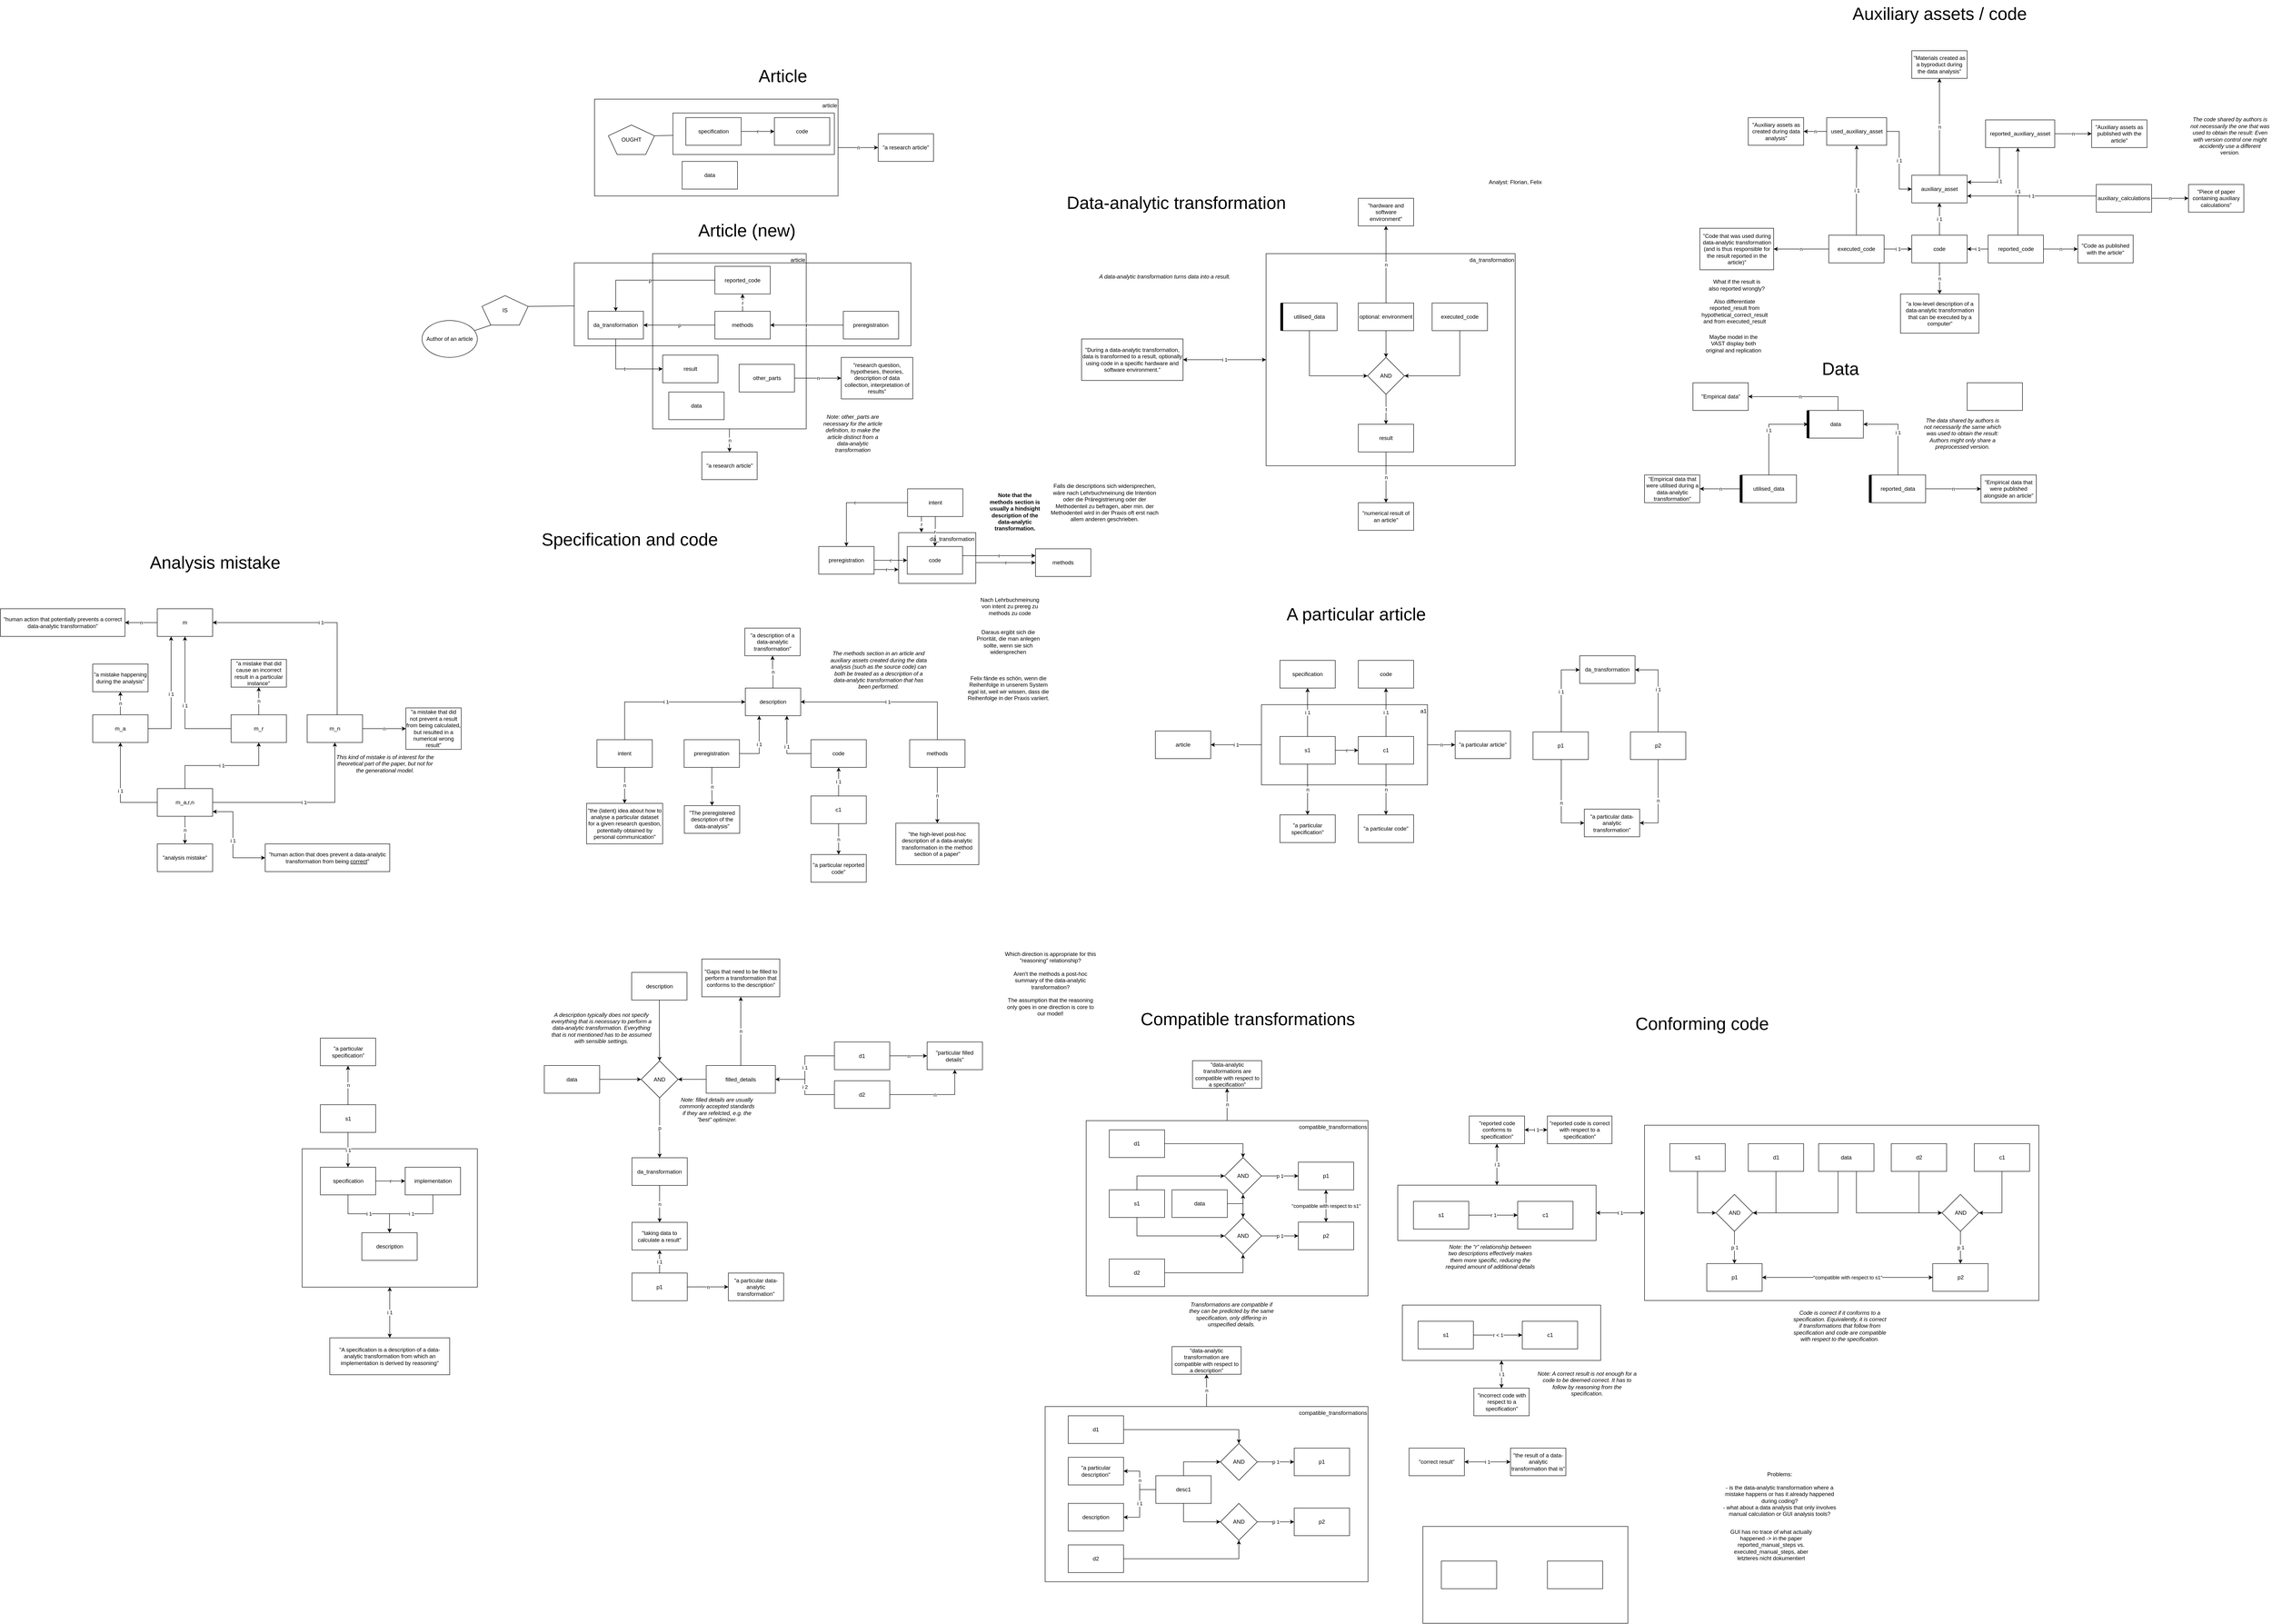 <mxfile version="24.0.2" type="github">
  <diagram name="Page-1" id="51PEagXw1sYwZtZuC4bm">
    <mxGraphModel dx="1883" dy="2383" grid="1" gridSize="10" guides="1" tooltips="1" connect="1" arrows="1" fold="1" page="1" pageScale="1" pageWidth="1169" pageHeight="827" math="0" shadow="0">
      <root>
        <mxCell id="0" />
        <mxCell id="1" parent="0" />
        <mxCell id="mfvt5SFf4x34KGhcreXI-22" value="article" style="rounded=0;whiteSpace=wrap;html=1;fillColor=none;verticalAlign=top;align=right;" parent="1" vertex="1">
          <mxGeometry x="330" y="-580" width="333" height="380" as="geometry" />
        </mxCell>
        <mxCell id="mfvt5SFf4x34KGhcreXI-186" value="r" style="edgeStyle=orthogonalEdgeStyle;rounded=0;orthogonalLoop=1;jettySize=auto;html=1;" parent="1" source="mfvt5SFf4x34KGhcreXI-185" target="mfvt5SFf4x34KGhcreXI-181" edge="1">
          <mxGeometry relative="1" as="geometry">
            <Array as="points">
              <mxPoint x="1060.13" y="90" />
              <mxPoint x="1060.13" y="90" />
            </Array>
          </mxGeometry>
        </mxCell>
        <mxCell id="mfvt5SFf4x34KGhcreXI-185" value="da_transformation" style="rounded=0;whiteSpace=wrap;html=1;fillColor=none;align=right;verticalAlign=top;" parent="1" vertex="1">
          <mxGeometry x="863.38" y="25" width="167.25" height="110" as="geometry" />
        </mxCell>
        <mxCell id="mfvt5SFf4x34KGhcreXI-80" value="" style="rounded=0;whiteSpace=wrap;html=1;fillColor=none;" parent="1" vertex="1">
          <mxGeometry x="-430" y="1361" width="380" height="300" as="geometry" />
        </mxCell>
        <mxCell id="mfvt5SFf4x34KGhcreXI-40" value="" style="rounded=0;whiteSpace=wrap;html=1;fillColor=none;verticalAlign=middle;align=center;" parent="1" vertex="1">
          <mxGeometry x="160" y="-560" width="730" height="180" as="geometry" />
        </mxCell>
        <mxCell id="CN0c7sCui0MEg__w1s-X-119" value="article" style="rounded=0;whiteSpace=wrap;html=1;fillColor=none;verticalAlign=top;align=right;" parent="1" vertex="1">
          <mxGeometry x="204" y="-915" width="528" height="210" as="geometry" />
        </mxCell>
        <mxCell id="mfvt5SFf4x34KGhcreXI-19" value="" style="rounded=0;whiteSpace=wrap;html=1;fillColor=none;" parent="1" vertex="1">
          <mxGeometry x="374" y="-885" width="350" height="90" as="geometry" />
        </mxCell>
        <mxCell id="npsLAXFu691l5lNTcMtJ-79" value="i 1" style="edgeStyle=orthogonalEdgeStyle;rounded=0;orthogonalLoop=1;jettySize=auto;html=1;startArrow=classic;startFill=1;" parent="1" source="npsLAXFu691l5lNTcMtJ-61" target="npsLAXFu691l5lNTcMtJ-62" edge="1">
          <mxGeometry relative="1" as="geometry" />
        </mxCell>
        <mxCell id="npsLAXFu691l5lNTcMtJ-80" value="i 1" style="edgeStyle=orthogonalEdgeStyle;rounded=0;orthogonalLoop=1;jettySize=auto;html=1;startArrow=classic;startFill=1;" parent="1" source="npsLAXFu691l5lNTcMtJ-61" target="npsLAXFu691l5lNTcMtJ-36" edge="1">
          <mxGeometry relative="1" as="geometry" />
        </mxCell>
        <mxCell id="npsLAXFu691l5lNTcMtJ-61" value="" style="rounded=0;whiteSpace=wrap;html=1;fillColor=none;" parent="1" vertex="1">
          <mxGeometry x="1945.5" y="1440" width="430" height="120" as="geometry" />
        </mxCell>
        <mxCell id="CN0c7sCui0MEg__w1s-X-227" value="n" style="edgeStyle=orthogonalEdgeStyle;rounded=0;orthogonalLoop=1;jettySize=auto;html=1;" parent="1" source="CN0c7sCui0MEg__w1s-X-218" target="CN0c7sCui0MEg__w1s-X-211" edge="1">
          <mxGeometry relative="1" as="geometry" />
        </mxCell>
        <mxCell id="CN0c7sCui0MEg__w1s-X-218" value="compatible_transformations" style="rounded=0;whiteSpace=wrap;html=1;fillColor=none;verticalAlign=top;align=right;" parent="1" vertex="1">
          <mxGeometry x="1181" y="1920" width="700" height="380" as="geometry" />
        </mxCell>
        <mxCell id="CN0c7sCui0MEg__w1s-X-133" value="n" style="edgeStyle=orthogonalEdgeStyle;rounded=0;orthogonalLoop=1;jettySize=auto;html=1;" parent="1" source="CN0c7sCui0MEg__w1s-X-128" target="CN0c7sCui0MEg__w1s-X-132" edge="1">
          <mxGeometry relative="1" as="geometry" />
        </mxCell>
        <mxCell id="CN0c7sCui0MEg__w1s-X-128" value="a1" style="rounded=0;whiteSpace=wrap;html=1;fillColor=none;verticalAlign=top;align=right;" parent="1" vertex="1">
          <mxGeometry x="1650" y="398" width="360" height="174" as="geometry" />
        </mxCell>
        <mxCell id="CN0c7sCui0MEg__w1s-X-122" value="n" style="edgeStyle=orthogonalEdgeStyle;rounded=0;orthogonalLoop=1;jettySize=auto;html=1;" parent="1" source="CN0c7sCui0MEg__w1s-X-119" target="CN0c7sCui0MEg__w1s-X-121" edge="1">
          <mxGeometry relative="1" as="geometry" />
        </mxCell>
        <mxCell id="PQwBD4DDwZsJVSDzbPhe-4" value="n" style="edgeStyle=orthogonalEdgeStyle;rounded=0;orthogonalLoop=1;jettySize=auto;html=1;" parent="1" source="PQwBD4DDwZsJVSDzbPhe-2" target="PQwBD4DDwZsJVSDzbPhe-3" edge="1">
          <mxGeometry relative="1" as="geometry" />
        </mxCell>
        <mxCell id="PQwBD4DDwZsJVSDzbPhe-2" value="m" style="rounded=0;whiteSpace=wrap;html=1;" parent="1" vertex="1">
          <mxGeometry x="-744" y="190" width="120" height="60" as="geometry" />
        </mxCell>
        <mxCell id="PQwBD4DDwZsJVSDzbPhe-3" value="&quot;human action that potentially prevents a correct data-analytic transformation&quot;" style="rounded=0;whiteSpace=wrap;html=1;" parent="1" vertex="1">
          <mxGeometry x="-1084" y="190" width="270" height="60" as="geometry" />
        </mxCell>
        <mxCell id="PQwBD4DDwZsJVSDzbPhe-10" value="n" style="edgeStyle=orthogonalEdgeStyle;rounded=0;orthogonalLoop=1;jettySize=auto;html=1;" parent="1" source="PQwBD4DDwZsJVSDzbPhe-8" target="PQwBD4DDwZsJVSDzbPhe-9" edge="1">
          <mxGeometry relative="1" as="geometry" />
        </mxCell>
        <mxCell id="PQwBD4DDwZsJVSDzbPhe-12" value="i 1" style="edgeStyle=orthogonalEdgeStyle;rounded=0;orthogonalLoop=1;jettySize=auto;html=1;" parent="1" source="PQwBD4DDwZsJVSDzbPhe-8" target="PQwBD4DDwZsJVSDzbPhe-2" edge="1">
          <mxGeometry relative="1" as="geometry">
            <Array as="points">
              <mxPoint x="-714" y="450" />
            </Array>
          </mxGeometry>
        </mxCell>
        <mxCell id="PQwBD4DDwZsJVSDzbPhe-8" value="m_a" style="rounded=0;whiteSpace=wrap;html=1;" parent="1" vertex="1">
          <mxGeometry x="-884" y="420" width="120" height="60" as="geometry" />
        </mxCell>
        <mxCell id="PQwBD4DDwZsJVSDzbPhe-9" value="&quot;a mistake happening during the analysis&quot;" style="rounded=0;whiteSpace=wrap;html=1;" parent="1" vertex="1">
          <mxGeometry x="-884" y="310" width="120" height="60" as="geometry" />
        </mxCell>
        <mxCell id="PQwBD4DDwZsJVSDzbPhe-14" value="i 1" style="edgeStyle=orthogonalEdgeStyle;rounded=0;orthogonalLoop=1;jettySize=auto;html=1;" parent="1" source="PQwBD4DDwZsJVSDzbPhe-13" target="PQwBD4DDwZsJVSDzbPhe-2" edge="1">
          <mxGeometry relative="1" as="geometry" />
        </mxCell>
        <mxCell id="PQwBD4DDwZsJVSDzbPhe-16" value="n" style="edgeStyle=orthogonalEdgeStyle;rounded=0;orthogonalLoop=1;jettySize=auto;html=1;" parent="1" source="PQwBD4DDwZsJVSDzbPhe-13" target="PQwBD4DDwZsJVSDzbPhe-15" edge="1">
          <mxGeometry relative="1" as="geometry" />
        </mxCell>
        <mxCell id="PQwBD4DDwZsJVSDzbPhe-13" value="m_r" style="rounded=0;whiteSpace=wrap;html=1;" parent="1" vertex="1">
          <mxGeometry x="-584" y="420" width="120" height="60" as="geometry" />
        </mxCell>
        <mxCell id="PQwBD4DDwZsJVSDzbPhe-15" value="&quot;a mistake that did cause an incorrect result in a particular instance&quot;" style="rounded=0;whiteSpace=wrap;html=1;" parent="1" vertex="1">
          <mxGeometry x="-584" y="300" width="120" height="60" as="geometry" />
        </mxCell>
        <mxCell id="PQwBD4DDwZsJVSDzbPhe-18" value="i 1" style="edgeStyle=orthogonalEdgeStyle;rounded=0;orthogonalLoop=1;jettySize=auto;html=1;" parent="1" source="PQwBD4DDwZsJVSDzbPhe-17" target="PQwBD4DDwZsJVSDzbPhe-13" edge="1">
          <mxGeometry relative="1" as="geometry">
            <Array as="points">
              <mxPoint x="-684" y="530" />
              <mxPoint x="-524" y="530" />
            </Array>
          </mxGeometry>
        </mxCell>
        <mxCell id="PQwBD4DDwZsJVSDzbPhe-19" value="i 1" style="edgeStyle=orthogonalEdgeStyle;rounded=0;orthogonalLoop=1;jettySize=auto;html=1;" parent="1" source="PQwBD4DDwZsJVSDzbPhe-17" target="PQwBD4DDwZsJVSDzbPhe-8" edge="1">
          <mxGeometry relative="1" as="geometry" />
        </mxCell>
        <mxCell id="PQwBD4DDwZsJVSDzbPhe-24" value="n" style="edgeStyle=orthogonalEdgeStyle;rounded=0;orthogonalLoop=1;jettySize=auto;html=1;" parent="1" source="PQwBD4DDwZsJVSDzbPhe-17" target="PQwBD4DDwZsJVSDzbPhe-23" edge="1">
          <mxGeometry relative="1" as="geometry" />
        </mxCell>
        <mxCell id="CN0c7sCui0MEg__w1s-X-84" value="i 1" style="edgeStyle=orthogonalEdgeStyle;rounded=0;orthogonalLoop=1;jettySize=auto;html=1;" parent="1" source="PQwBD4DDwZsJVSDzbPhe-17" target="VSVdpnFQ6Lm-19f5LBRc-6" edge="1">
          <mxGeometry relative="1" as="geometry" />
        </mxCell>
        <mxCell id="PQwBD4DDwZsJVSDzbPhe-17" value="m_a,r,n" style="rounded=0;whiteSpace=wrap;html=1;" parent="1" vertex="1">
          <mxGeometry x="-744" y="580" width="120" height="60" as="geometry" />
        </mxCell>
        <mxCell id="PQwBD4DDwZsJVSDzbPhe-23" value="&quot;analysis mistake&quot;" style="rounded=0;whiteSpace=wrap;html=1;" parent="1" vertex="1">
          <mxGeometry x="-744" y="700" width="120" height="60" as="geometry" />
        </mxCell>
        <mxCell id="VSVdpnFQ6Lm-19f5LBRc-2" value="Analyst: Florian, Felix" style="text;html=1;align=center;verticalAlign=middle;resizable=0;points=[];autosize=1;strokeColor=none;fillColor=none;" parent="1" vertex="1">
          <mxGeometry x="2130" y="-750" width="140" height="30" as="geometry" />
        </mxCell>
        <mxCell id="VSVdpnFQ6Lm-19f5LBRc-9" value="i 1" style="edgeStyle=orthogonalEdgeStyle;rounded=0;orthogonalLoop=1;jettySize=auto;html=1;" parent="1" source="VSVdpnFQ6Lm-19f5LBRc-6" target="PQwBD4DDwZsJVSDzbPhe-2" edge="1">
          <mxGeometry relative="1" as="geometry">
            <Array as="points">
              <mxPoint x="-354" y="220" />
            </Array>
          </mxGeometry>
        </mxCell>
        <mxCell id="VSVdpnFQ6Lm-19f5LBRc-11" value="n" style="edgeStyle=orthogonalEdgeStyle;rounded=0;orthogonalLoop=1;jettySize=auto;html=1;" parent="1" source="VSVdpnFQ6Lm-19f5LBRc-6" target="VSVdpnFQ6Lm-19f5LBRc-10" edge="1">
          <mxGeometry relative="1" as="geometry" />
        </mxCell>
        <mxCell id="VSVdpnFQ6Lm-19f5LBRc-6" value="m_n" style="rounded=0;whiteSpace=wrap;html=1;" parent="1" vertex="1">
          <mxGeometry x="-419" y="420" width="120" height="60" as="geometry" />
        </mxCell>
        <mxCell id="VSVdpnFQ6Lm-19f5LBRc-10" value="&quot;a mistake that did not prevent a result from being calculated, but resulted in a numerical wrong result&quot;" style="rounded=0;whiteSpace=wrap;html=1;" parent="1" vertex="1">
          <mxGeometry x="-205" y="405" width="120" height="90" as="geometry" />
        </mxCell>
        <mxCell id="CN0c7sCui0MEg__w1s-X-223" style="edgeStyle=orthogonalEdgeStyle;rounded=0;orthogonalLoop=1;jettySize=auto;html=1;entryX=0.5;entryY=0;entryDx=0;entryDy=0;" parent="1" source="CN0c7sCui0MEg__w1s-X-3" target="CN0c7sCui0MEg__w1s-X-221" edge="1">
          <mxGeometry relative="1" as="geometry" />
        </mxCell>
        <mxCell id="CN0c7sCui0MEg__w1s-X-3" value="description" style="rounded=0;whiteSpace=wrap;html=1;" parent="1" vertex="1">
          <mxGeometry x="284.5" y="978.5" width="120" height="60" as="geometry" />
        </mxCell>
        <mxCell id="CN0c7sCui0MEg__w1s-X-12" value="n" style="edgeStyle=orthogonalEdgeStyle;rounded=0;orthogonalLoop=1;jettySize=auto;html=1;" parent="1" source="CN0c7sCui0MEg__w1s-X-10" target="CN0c7sCui0MEg__w1s-X-11" edge="1">
          <mxGeometry relative="1" as="geometry" />
        </mxCell>
        <mxCell id="CN0c7sCui0MEg__w1s-X-10" value="da_transformation" style="rounded=0;whiteSpace=wrap;html=1;" parent="1" vertex="1">
          <mxGeometry x="285.13" y="1380.5" width="120" height="60" as="geometry" />
        </mxCell>
        <mxCell id="CN0c7sCui0MEg__w1s-X-11" value="&quot;taking data to calculate a result&quot;" style="rounded=0;whiteSpace=wrap;html=1;" parent="1" vertex="1">
          <mxGeometry x="285.13" y="1520.5" width="120" height="60" as="geometry" />
        </mxCell>
        <mxCell id="CN0c7sCui0MEg__w1s-X-20" value="r 1" style="edgeStyle=orthogonalEdgeStyle;rounded=0;orthogonalLoop=1;jettySize=auto;html=1;" parent="1" edge="1">
          <mxGeometry relative="1" as="geometry">
            <mxPoint x="570" y="1450" as="targetPoint" />
          </mxGeometry>
        </mxCell>
        <mxCell id="CN0c7sCui0MEg__w1s-X-29" value="n" style="edgeStyle=orthogonalEdgeStyle;rounded=0;orthogonalLoop=1;jettySize=auto;html=1;" parent="1" source="CN0c7sCui0MEg__w1s-X-26" target="CN0c7sCui0MEg__w1s-X-28" edge="1">
          <mxGeometry relative="1" as="geometry" />
        </mxCell>
        <mxCell id="mfvt5SFf4x34KGhcreXI-89" value="i 1" style="edgeStyle=orthogonalEdgeStyle;rounded=0;orthogonalLoop=1;jettySize=auto;html=1;" parent="1" source="CN0c7sCui0MEg__w1s-X-26" target="mfvt5SFf4x34KGhcreXI-78" edge="1">
          <mxGeometry relative="1" as="geometry" />
        </mxCell>
        <mxCell id="CN0c7sCui0MEg__w1s-X-26" value="s1" style="rounded=0;whiteSpace=wrap;html=1;" parent="1" vertex="1">
          <mxGeometry x="-390.5" y="1265.5" width="120" height="60" as="geometry" />
        </mxCell>
        <mxCell id="CN0c7sCui0MEg__w1s-X-28" value="&quot;a particular specification&quot;" style="rounded=0;whiteSpace=wrap;html=1;" parent="1" vertex="1">
          <mxGeometry x="-390.5" y="1121" width="120" height="60" as="geometry" />
        </mxCell>
        <mxCell id="CN0c7sCui0MEg__w1s-X-38" value="i 1" style="edgeStyle=orthogonalEdgeStyle;rounded=0;orthogonalLoop=1;jettySize=auto;html=1;" parent="1" source="CN0c7sCui0MEg__w1s-X-35" target="CN0c7sCui0MEg__w1s-X-11" edge="1">
          <mxGeometry relative="1" as="geometry" />
        </mxCell>
        <mxCell id="CN0c7sCui0MEg__w1s-X-86" value="n" style="edgeStyle=orthogonalEdgeStyle;rounded=0;orthogonalLoop=1;jettySize=auto;html=1;" parent="1" source="CN0c7sCui0MEg__w1s-X-35" target="CN0c7sCui0MEg__w1s-X-85" edge="1">
          <mxGeometry relative="1" as="geometry" />
        </mxCell>
        <mxCell id="CN0c7sCui0MEg__w1s-X-35" value="p1" style="rounded=0;whiteSpace=wrap;html=1;" parent="1" vertex="1">
          <mxGeometry x="285.13" y="1630.5" width="120" height="60" as="geometry" />
        </mxCell>
        <mxCell id="CN0c7sCui0MEg__w1s-X-85" value="&quot;a particular data-analytic transformation&quot;" style="rounded=0;whiteSpace=wrap;html=1;" parent="1" vertex="1">
          <mxGeometry x="494.13" y="1630.5" width="120" height="60" as="geometry" />
        </mxCell>
        <mxCell id="CN0c7sCui0MEg__w1s-X-95" value="specification" style="rounded=0;whiteSpace=wrap;html=1;" parent="1" vertex="1">
          <mxGeometry x="1690" y="302" width="120" height="60" as="geometry" />
        </mxCell>
        <mxCell id="CN0c7sCui0MEg__w1s-X-98" value="i 1" style="edgeStyle=orthogonalEdgeStyle;rounded=0;orthogonalLoop=1;jettySize=auto;html=1;" parent="1" source="CN0c7sCui0MEg__w1s-X-97" target="CN0c7sCui0MEg__w1s-X-95" edge="1">
          <mxGeometry relative="1" as="geometry" />
        </mxCell>
        <mxCell id="CN0c7sCui0MEg__w1s-X-100" value="n" style="edgeStyle=orthogonalEdgeStyle;rounded=0;orthogonalLoop=1;jettySize=auto;html=1;" parent="1" source="CN0c7sCui0MEg__w1s-X-97" target="CN0c7sCui0MEg__w1s-X-99" edge="1">
          <mxGeometry relative="1" as="geometry" />
        </mxCell>
        <mxCell id="CN0c7sCui0MEg__w1s-X-106" value="r" style="edgeStyle=orthogonalEdgeStyle;rounded=0;orthogonalLoop=1;jettySize=auto;html=1;" parent="1" source="CN0c7sCui0MEg__w1s-X-97" target="CN0c7sCui0MEg__w1s-X-102" edge="1">
          <mxGeometry relative="1" as="geometry" />
        </mxCell>
        <mxCell id="CN0c7sCui0MEg__w1s-X-97" value="s1" style="rounded=0;whiteSpace=wrap;html=1;" parent="1" vertex="1">
          <mxGeometry x="1690" y="467" width="120" height="60" as="geometry" />
        </mxCell>
        <mxCell id="CN0c7sCui0MEg__w1s-X-99" value="&quot;a particular specification&quot;" style="rounded=0;whiteSpace=wrap;html=1;" parent="1" vertex="1">
          <mxGeometry x="1690" y="637" width="120" height="60" as="geometry" />
        </mxCell>
        <mxCell id="CN0c7sCui0MEg__w1s-X-101" value="code" style="rounded=0;whiteSpace=wrap;html=1;" parent="1" vertex="1">
          <mxGeometry x="1860" y="302" width="120" height="60" as="geometry" />
        </mxCell>
        <mxCell id="CN0c7sCui0MEg__w1s-X-103" value="i 1" style="edgeStyle=orthogonalEdgeStyle;rounded=0;orthogonalLoop=1;jettySize=auto;html=1;" parent="1" source="CN0c7sCui0MEg__w1s-X-102" target="CN0c7sCui0MEg__w1s-X-101" edge="1">
          <mxGeometry relative="1" as="geometry" />
        </mxCell>
        <mxCell id="CN0c7sCui0MEg__w1s-X-105" value="n" style="edgeStyle=orthogonalEdgeStyle;rounded=0;orthogonalLoop=1;jettySize=auto;html=1;" parent="1" source="CN0c7sCui0MEg__w1s-X-102" target="CN0c7sCui0MEg__w1s-X-104" edge="1">
          <mxGeometry relative="1" as="geometry" />
        </mxCell>
        <mxCell id="CN0c7sCui0MEg__w1s-X-102" value="c1" style="rounded=0;whiteSpace=wrap;html=1;" parent="1" vertex="1">
          <mxGeometry x="1860" y="467" width="120" height="60" as="geometry" />
        </mxCell>
        <mxCell id="CN0c7sCui0MEg__w1s-X-104" value="&quot;a particular code&quot;" style="rounded=0;whiteSpace=wrap;html=1;" parent="1" vertex="1">
          <mxGeometry x="1860" y="637" width="120" height="60" as="geometry" />
        </mxCell>
        <mxCell id="CN0c7sCui0MEg__w1s-X-109" value="n" style="edgeStyle=orthogonalEdgeStyle;rounded=0;orthogonalLoop=1;jettySize=auto;html=1;" parent="1" source="CN0c7sCui0MEg__w1s-X-107" target="CN0c7sCui0MEg__w1s-X-108" edge="1">
          <mxGeometry relative="1" as="geometry">
            <Array as="points">
              <mxPoint x="2300" y="654.5" />
            </Array>
          </mxGeometry>
        </mxCell>
        <mxCell id="CN0c7sCui0MEg__w1s-X-111" value="i 1" style="edgeStyle=orthogonalEdgeStyle;rounded=0;orthogonalLoop=1;jettySize=auto;html=1;" parent="1" source="CN0c7sCui0MEg__w1s-X-107" target="CN0c7sCui0MEg__w1s-X-110" edge="1">
          <mxGeometry relative="1" as="geometry">
            <Array as="points">
              <mxPoint x="2300" y="322.5" />
            </Array>
          </mxGeometry>
        </mxCell>
        <mxCell id="CN0c7sCui0MEg__w1s-X-107" value="p1" style="rounded=0;whiteSpace=wrap;html=1;" parent="1" vertex="1">
          <mxGeometry x="2238.75" y="457" width="120" height="60" as="geometry" />
        </mxCell>
        <mxCell id="CN0c7sCui0MEg__w1s-X-108" value="&quot;a particular data-analytic transformation&quot;" style="rounded=0;whiteSpace=wrap;html=1;" parent="1" vertex="1">
          <mxGeometry x="2350" y="624.5" width="120" height="60" as="geometry" />
        </mxCell>
        <mxCell id="CN0c7sCui0MEg__w1s-X-110" value="da_transformation" style="rounded=0;whiteSpace=wrap;html=1;" parent="1" vertex="1">
          <mxGeometry x="2340" y="292" width="120" height="60" as="geometry" />
        </mxCell>
        <mxCell id="CN0c7sCui0MEg__w1s-X-115" value="Analysis mistake" style="text;html=1;align=center;verticalAlign=middle;resizable=0;points=[];autosize=1;strokeColor=none;fillColor=none;fontSize=38;" parent="1" vertex="1">
          <mxGeometry x="-774" y="60" width="310" height="60" as="geometry" />
        </mxCell>
        <mxCell id="CN0c7sCui0MEg__w1s-X-116" value="Specification and code" style="text;html=1;align=center;verticalAlign=middle;resizable=0;points=[];autosize=1;strokeColor=none;fillColor=none;fontSize=38;" parent="1" vertex="1">
          <mxGeometry x="75" y="10" width="410" height="60" as="geometry" />
        </mxCell>
        <mxCell id="CN0c7sCui0MEg__w1s-X-131" value="r" style="edgeStyle=orthogonalEdgeStyle;rounded=0;orthogonalLoop=1;jettySize=auto;html=1;" parent="1" source="CN0c7sCui0MEg__w1s-X-117" target="CN0c7sCui0MEg__w1s-X-118" edge="1">
          <mxGeometry relative="1" as="geometry" />
        </mxCell>
        <mxCell id="CN0c7sCui0MEg__w1s-X-117" value="specification" style="rounded=0;whiteSpace=wrap;html=1;" parent="1" vertex="1">
          <mxGeometry x="402" y="-875" width="120" height="60" as="geometry" />
        </mxCell>
        <mxCell id="CN0c7sCui0MEg__w1s-X-118" value="code" style="rounded=0;whiteSpace=wrap;html=1;" parent="1" vertex="1">
          <mxGeometry x="594" y="-875" width="120" height="60" as="geometry" />
        </mxCell>
        <mxCell id="CN0c7sCui0MEg__w1s-X-121" value="&quot;a research article&quot;" style="rounded=0;whiteSpace=wrap;html=1;" parent="1" vertex="1">
          <mxGeometry x="819" y="-840" width="120" height="60" as="geometry" />
        </mxCell>
        <mxCell id="CN0c7sCui0MEg__w1s-X-123" value="data" style="rounded=0;whiteSpace=wrap;html=1;" parent="1" vertex="1">
          <mxGeometry x="394" y="-780" width="120" height="60" as="geometry" />
        </mxCell>
        <mxCell id="CN0c7sCui0MEg__w1s-X-130" value="i 1" style="edgeStyle=orthogonalEdgeStyle;rounded=0;orthogonalLoop=1;jettySize=auto;html=1;" parent="1" source="CN0c7sCui0MEg__w1s-X-128" target="CN0c7sCui0MEg__w1s-X-129" edge="1">
          <mxGeometry relative="1" as="geometry" />
        </mxCell>
        <mxCell id="CN0c7sCui0MEg__w1s-X-129" value="article" style="rounded=0;whiteSpace=wrap;html=1;" parent="1" vertex="1">
          <mxGeometry x="1420" y="455" width="120" height="60" as="geometry" />
        </mxCell>
        <mxCell id="CN0c7sCui0MEg__w1s-X-132" value="&quot;a particular article&quot;" style="rounded=0;whiteSpace=wrap;html=1;" parent="1" vertex="1">
          <mxGeometry x="2070" y="455" width="120" height="60" as="geometry" />
        </mxCell>
        <mxCell id="CN0c7sCui0MEg__w1s-X-137" value="Article" style="text;html=1;align=center;verticalAlign=middle;resizable=0;points=[];autosize=1;strokeColor=none;fillColor=none;fontSize=38;" parent="1" vertex="1">
          <mxGeometry x="547" y="-995" width="130" height="60" as="geometry" />
        </mxCell>
        <mxCell id="CN0c7sCui0MEg__w1s-X-139" value="Data-analytic transformation" style="text;html=1;align=center;verticalAlign=middle;resizable=0;points=[];autosize=1;strokeColor=none;fillColor=none;fontSize=38;" parent="1" vertex="1">
          <mxGeometry x="1215" y="-720" width="500" height="60" as="geometry" />
        </mxCell>
        <mxCell id="CN0c7sCui0MEg__w1s-X-142" value="i 1" style="edgeStyle=orthogonalEdgeStyle;rounded=0;orthogonalLoop=1;jettySize=auto;html=1;startArrow=classic;startFill=1;" parent="1" source="CN0c7sCui0MEg__w1s-X-140" target="CN0c7sCui0MEg__w1s-X-141" edge="1">
          <mxGeometry relative="1" as="geometry" />
        </mxCell>
        <mxCell id="CN0c7sCui0MEg__w1s-X-140" value="&quot;During a data-analytic transformation, data is transformed to a result, optionally using code in a specific hardware and software environment.&quot;" style="rounded=0;whiteSpace=wrap;html=1;" parent="1" vertex="1">
          <mxGeometry x="1260" y="-395" width="220" height="90" as="geometry" />
        </mxCell>
        <mxCell id="CN0c7sCui0MEg__w1s-X-141" value="da_transformation" style="rounded=0;whiteSpace=wrap;html=1;fillColor=none;verticalAlign=top;align=right;" parent="1" vertex="1">
          <mxGeometry x="1660" y="-580" width="540" height="460" as="geometry" />
        </mxCell>
        <mxCell id="CN0c7sCui0MEg__w1s-X-149" value="n" style="edgeStyle=orthogonalEdgeStyle;rounded=0;orthogonalLoop=1;jettySize=auto;html=1;" parent="1" source="CN0c7sCui0MEg__w1s-X-143" target="CN0c7sCui0MEg__w1s-X-147" edge="1">
          <mxGeometry relative="1" as="geometry" />
        </mxCell>
        <mxCell id="CN0c7sCui0MEg__w1s-X-143" value="result" style="rounded=0;whiteSpace=wrap;html=1;" parent="1" vertex="1">
          <mxGeometry x="1860" y="-210" width="120" height="60" as="geometry" />
        </mxCell>
        <mxCell id="CN0c7sCui0MEg__w1s-X-190" style="edgeStyle=orthogonalEdgeStyle;rounded=0;orthogonalLoop=1;jettySize=auto;html=1;entryX=0;entryY=0.5;entryDx=0;entryDy=0;" parent="1" source="CN0c7sCui0MEg__w1s-X-144" target="CN0c7sCui0MEg__w1s-X-182" edge="1">
          <mxGeometry relative="1" as="geometry">
            <Array as="points">
              <mxPoint x="1754" y="-315" />
            </Array>
          </mxGeometry>
        </mxCell>
        <mxCell id="CN0c7sCui0MEg__w1s-X-147" value="&quot;numerical result of an article&quot;" style="rounded=0;whiteSpace=wrap;html=1;" parent="1" vertex="1">
          <mxGeometry x="1860" y="-40" width="120" height="60" as="geometry" />
        </mxCell>
        <mxCell id="CN0c7sCui0MEg__w1s-X-172" value="A particular article" style="text;html=1;align=center;verticalAlign=middle;resizable=0;points=[];autosize=1;strokeColor=none;fillColor=none;fontSize=38;" parent="1" vertex="1">
          <mxGeometry x="1690" y="172" width="330" height="60" as="geometry" />
        </mxCell>
        <mxCell id="CN0c7sCui0MEg__w1s-X-183" value="t" style="edgeStyle=orthogonalEdgeStyle;rounded=0;orthogonalLoop=1;jettySize=auto;html=1;exitX=0.5;exitY=1;exitDx=0;exitDy=0;" parent="1" source="CN0c7sCui0MEg__w1s-X-182" target="CN0c7sCui0MEg__w1s-X-143" edge="1">
          <mxGeometry relative="1" as="geometry" />
        </mxCell>
        <mxCell id="CN0c7sCui0MEg__w1s-X-182" value="AND" style="rhombus;whiteSpace=wrap;html=1;" parent="1" vertex="1">
          <mxGeometry x="1880" y="-355" width="80" height="80" as="geometry" />
        </mxCell>
        <mxCell id="CN0c7sCui0MEg__w1s-X-188" style="edgeStyle=orthogonalEdgeStyle;rounded=0;orthogonalLoop=1;jettySize=auto;html=1;entryX=0.5;entryY=0;entryDx=0;entryDy=0;" parent="1" source="CN0c7sCui0MEg__w1s-X-184" target="CN0c7sCui0MEg__w1s-X-182" edge="1">
          <mxGeometry relative="1" as="geometry" />
        </mxCell>
        <mxCell id="CN0c7sCui0MEg__w1s-X-195" value="n" style="edgeStyle=orthogonalEdgeStyle;rounded=0;orthogonalLoop=1;jettySize=auto;html=1;" parent="1" source="CN0c7sCui0MEg__w1s-X-184" target="CN0c7sCui0MEg__w1s-X-187" edge="1">
          <mxGeometry relative="1" as="geometry" />
        </mxCell>
        <mxCell id="CN0c7sCui0MEg__w1s-X-184" value="optional: environment" style="rounded=0;whiteSpace=wrap;html=1;" parent="1" vertex="1">
          <mxGeometry x="1860" y="-473" width="120" height="60" as="geometry" />
        </mxCell>
        <mxCell id="CN0c7sCui0MEg__w1s-X-187" value="&quot;hardware and software environment&quot;" style="rounded=0;whiteSpace=wrap;html=1;" parent="1" vertex="1">
          <mxGeometry x="1860" y="-700" width="120" height="60" as="geometry" />
        </mxCell>
        <mxCell id="CN0c7sCui0MEg__w1s-X-198" value="Auxiliary assets / code" style="text;html=1;align=center;verticalAlign=middle;resizable=0;points=[];autosize=1;strokeColor=none;fillColor=none;fontSize=38;" parent="1" vertex="1">
          <mxGeometry x="2920" y="-1130" width="400" height="60" as="geometry" />
        </mxCell>
        <mxCell id="mfvt5SFf4x34KGhcreXI-141" value="i 1" style="edgeStyle=orthogonalEdgeStyle;rounded=0;orthogonalLoop=1;jettySize=auto;html=1;" parent="1" source="CN0c7sCui0MEg__w1s-X-199" target="mfvt5SFf4x34KGhcreXI-120" edge="1">
          <mxGeometry relative="1" as="geometry" />
        </mxCell>
        <mxCell id="mfvt5SFf4x34KGhcreXI-144" value="n" style="edgeStyle=orthogonalEdgeStyle;rounded=0;orthogonalLoop=1;jettySize=auto;html=1;" parent="1" source="CN0c7sCui0MEg__w1s-X-199" target="npsLAXFu691l5lNTcMtJ-1" edge="1">
          <mxGeometry relative="1" as="geometry" />
        </mxCell>
        <mxCell id="CN0c7sCui0MEg__w1s-X-199" value="code" style="rounded=0;whiteSpace=wrap;html=1;" parent="1" vertex="1">
          <mxGeometry x="3060" y="-620" width="120" height="60" as="geometry" />
        </mxCell>
        <mxCell id="CN0c7sCui0MEg__w1s-X-205" value="n" style="edgeStyle=orthogonalEdgeStyle;rounded=0;orthogonalLoop=1;jettySize=auto;html=1;" parent="1" source="CN0c7sCui0MEg__w1s-X-200" target="CN0c7sCui0MEg__w1s-X-204" edge="1">
          <mxGeometry relative="1" as="geometry" />
        </mxCell>
        <mxCell id="mfvt5SFf4x34KGhcreXI-142" value="i 1" style="edgeStyle=orthogonalEdgeStyle;rounded=0;orthogonalLoop=1;jettySize=auto;html=1;" parent="1" source="CN0c7sCui0MEg__w1s-X-200" target="CN0c7sCui0MEg__w1s-X-199" edge="1">
          <mxGeometry relative="1" as="geometry" />
        </mxCell>
        <mxCell id="mfvt5SFf4x34KGhcreXI-143" value="i 1" style="edgeStyle=orthogonalEdgeStyle;rounded=0;orthogonalLoop=1;jettySize=auto;html=1;" parent="1" source="CN0c7sCui0MEg__w1s-X-200" target="mfvt5SFf4x34KGhcreXI-133" edge="1">
          <mxGeometry relative="1" as="geometry">
            <Array as="points">
              <mxPoint x="3290" y="-760" />
              <mxPoint x="3290" y="-760" />
            </Array>
          </mxGeometry>
        </mxCell>
        <mxCell id="CN0c7sCui0MEg__w1s-X-200" value="reported_code" style="rounded=0;whiteSpace=wrap;html=1;" parent="1" vertex="1">
          <mxGeometry x="3225.5" y="-620" width="120" height="60" as="geometry" />
        </mxCell>
        <mxCell id="CN0c7sCui0MEg__w1s-X-210" value="n" style="edgeStyle=orthogonalEdgeStyle;rounded=0;orthogonalLoop=1;jettySize=auto;html=1;" parent="1" source="CN0c7sCui0MEg__w1s-X-201" target="CN0c7sCui0MEg__w1s-X-209" edge="1">
          <mxGeometry relative="1" as="geometry" />
        </mxCell>
        <mxCell id="mfvt5SFf4x34KGhcreXI-145" value="i 1" style="edgeStyle=orthogonalEdgeStyle;rounded=0;orthogonalLoop=1;jettySize=auto;html=1;" parent="1" source="CN0c7sCui0MEg__w1s-X-201" target="CN0c7sCui0MEg__w1s-X-199" edge="1">
          <mxGeometry relative="1" as="geometry" />
        </mxCell>
        <mxCell id="mfvt5SFf4x34KGhcreXI-146" value="i 1" style="edgeStyle=orthogonalEdgeStyle;rounded=0;orthogonalLoop=1;jettySize=auto;html=1;" parent="1" source="CN0c7sCui0MEg__w1s-X-201" target="mfvt5SFf4x34KGhcreXI-129" edge="1">
          <mxGeometry relative="1" as="geometry" />
        </mxCell>
        <mxCell id="CN0c7sCui0MEg__w1s-X-201" value="executed_code" style="rounded=0;whiteSpace=wrap;html=1;" parent="1" vertex="1">
          <mxGeometry x="2880" y="-620" width="120" height="60" as="geometry" />
        </mxCell>
        <mxCell id="CN0c7sCui0MEg__w1s-X-204" value="&quot;Code as published with the article&quot;" style="rounded=0;whiteSpace=wrap;html=1;" parent="1" vertex="1">
          <mxGeometry x="3420" y="-620" width="120" height="60" as="geometry" />
        </mxCell>
        <mxCell id="CN0c7sCui0MEg__w1s-X-209" value="&quot;Code that was used during data-analytic transformation (and is thus responsible for the result reported in the article)&quot;" style="rounded=0;whiteSpace=wrap;html=1;" parent="1" vertex="1">
          <mxGeometry x="2600.5" y="-635" width="160" height="90" as="geometry" />
        </mxCell>
        <mxCell id="CN0c7sCui0MEg__w1s-X-211" value="&quot;data-analytic transformation are compatible with respect to a description&quot;" style="rounded=0;whiteSpace=wrap;html=1;" parent="1" vertex="1">
          <mxGeometry x="1456" y="1790" width="150" height="60" as="geometry" />
        </mxCell>
        <mxCell id="npsLAXFu691l5lNTcMtJ-24" style="edgeStyle=orthogonalEdgeStyle;rounded=0;orthogonalLoop=1;jettySize=auto;html=1;entryX=0;entryY=0.5;entryDx=0;entryDy=0;" parent="1" source="CN0c7sCui0MEg__w1s-X-213" target="npsLAXFu691l5lNTcMtJ-18" edge="1">
          <mxGeometry relative="1" as="geometry">
            <Array as="points">
              <mxPoint x="1481" y="2040" />
            </Array>
          </mxGeometry>
        </mxCell>
        <mxCell id="npsLAXFu691l5lNTcMtJ-25" style="edgeStyle=orthogonalEdgeStyle;rounded=0;orthogonalLoop=1;jettySize=auto;html=1;entryX=0;entryY=0.5;entryDx=0;entryDy=0;" parent="1" source="CN0c7sCui0MEg__w1s-X-213" target="npsLAXFu691l5lNTcMtJ-19" edge="1">
          <mxGeometry relative="1" as="geometry">
            <Array as="points">
              <mxPoint x="1481" y="2170" />
            </Array>
          </mxGeometry>
        </mxCell>
        <mxCell id="npsLAXFu691l5lNTcMtJ-40" value="i 1" style="edgeStyle=orthogonalEdgeStyle;rounded=0;orthogonalLoop=1;jettySize=auto;html=1;" parent="1" source="CN0c7sCui0MEg__w1s-X-213" target="npsLAXFu691l5lNTcMtJ-39" edge="1">
          <mxGeometry relative="1" as="geometry" />
        </mxCell>
        <mxCell id="npsLAXFu691l5lNTcMtJ-42" value="n" style="edgeStyle=orthogonalEdgeStyle;rounded=0;orthogonalLoop=1;jettySize=auto;html=1;" parent="1" source="CN0c7sCui0MEg__w1s-X-213" target="npsLAXFu691l5lNTcMtJ-41" edge="1">
          <mxGeometry relative="1" as="geometry" />
        </mxCell>
        <mxCell id="CN0c7sCui0MEg__w1s-X-213" value="desc1" style="rounded=0;whiteSpace=wrap;html=1;" parent="1" vertex="1">
          <mxGeometry x="1421" y="2070" width="120" height="60" as="geometry" />
        </mxCell>
        <mxCell id="CN0c7sCui0MEg__w1s-X-214" value="p1" style="rounded=0;whiteSpace=wrap;html=1;" parent="1" vertex="1">
          <mxGeometry x="1721" y="2010" width="120" height="60" as="geometry" />
        </mxCell>
        <mxCell id="CN0c7sCui0MEg__w1s-X-215" value="p2" style="rounded=0;whiteSpace=wrap;html=1;" parent="1" vertex="1">
          <mxGeometry x="1721" y="2140" width="120" height="60" as="geometry" />
        </mxCell>
        <mxCell id="CN0c7sCui0MEg__w1s-X-224" style="edgeStyle=orthogonalEdgeStyle;rounded=0;orthogonalLoop=1;jettySize=auto;html=1;entryX=1;entryY=0.5;entryDx=0;entryDy=0;" parent="1" source="CN0c7sCui0MEg__w1s-X-220" target="CN0c7sCui0MEg__w1s-X-221" edge="1">
          <mxGeometry relative="1" as="geometry" />
        </mxCell>
        <mxCell id="CN0c7sCui0MEg__w1s-X-226" value="n" style="edgeStyle=orthogonalEdgeStyle;rounded=0;orthogonalLoop=1;jettySize=auto;html=1;" parent="1" source="CN0c7sCui0MEg__w1s-X-220" target="CN0c7sCui0MEg__w1s-X-225" edge="1">
          <mxGeometry relative="1" as="geometry" />
        </mxCell>
        <mxCell id="CN0c7sCui0MEg__w1s-X-220" value="filled_details" style="rounded=0;whiteSpace=wrap;html=1;" parent="1" vertex="1">
          <mxGeometry x="446.13" y="1180.5" width="150" height="60" as="geometry" />
        </mxCell>
        <mxCell id="CN0c7sCui0MEg__w1s-X-222" value="p" style="edgeStyle=orthogonalEdgeStyle;rounded=0;orthogonalLoop=1;jettySize=auto;html=1;" parent="1" source="CN0c7sCui0MEg__w1s-X-221" target="CN0c7sCui0MEg__w1s-X-10" edge="1">
          <mxGeometry relative="1" as="geometry" />
        </mxCell>
        <mxCell id="CN0c7sCui0MEg__w1s-X-221" value="AND" style="rhombus;whiteSpace=wrap;html=1;" parent="1" vertex="1">
          <mxGeometry x="305.13" y="1170.5" width="80" height="80" as="geometry" />
        </mxCell>
        <mxCell id="CN0c7sCui0MEg__w1s-X-225" value="&quot;Gaps that need to be filled to perform a transformation that conforms to the description&quot;" style="rounded=0;whiteSpace=wrap;html=1;" parent="1" vertex="1">
          <mxGeometry x="436.63" y="949.5" width="169" height="82" as="geometry" />
        </mxCell>
        <mxCell id="CN0c7sCui0MEg__w1s-X-229" value="i 1" style="edgeStyle=orthogonalEdgeStyle;rounded=0;orthogonalLoop=1;jettySize=auto;html=1;" parent="1" source="CN0c7sCui0MEg__w1s-X-228" target="CN0c7sCui0MEg__w1s-X-110" edge="1">
          <mxGeometry relative="1" as="geometry">
            <Array as="points">
              <mxPoint x="2510" y="322.5" />
            </Array>
          </mxGeometry>
        </mxCell>
        <mxCell id="CN0c7sCui0MEg__w1s-X-230" value="n" style="edgeStyle=orthogonalEdgeStyle;rounded=0;orthogonalLoop=1;jettySize=auto;html=1;" parent="1" source="CN0c7sCui0MEg__w1s-X-228" target="CN0c7sCui0MEg__w1s-X-108" edge="1">
          <mxGeometry relative="1" as="geometry">
            <Array as="points">
              <mxPoint x="2510" y="654.5" />
            </Array>
          </mxGeometry>
        </mxCell>
        <mxCell id="CN0c7sCui0MEg__w1s-X-228" value="p2" style="rounded=0;whiteSpace=wrap;html=1;" parent="1" vertex="1">
          <mxGeometry x="2450" y="457" width="120" height="60" as="geometry" />
        </mxCell>
        <mxCell id="npsLAXFu691l5lNTcMtJ-1" value="&quot;a low-level description of a data-analytic transformation that can be executed by a computer&quot;" style="rounded=0;whiteSpace=wrap;html=1;" parent="1" vertex="1">
          <mxGeometry x="3035.5" y="-492.5" width="170" height="85" as="geometry" />
        </mxCell>
        <mxCell id="npsLAXFu691l5lNTcMtJ-35" style="edgeStyle=orthogonalEdgeStyle;rounded=0;orthogonalLoop=1;jettySize=auto;html=1;entryX=0.5;entryY=1;entryDx=0;entryDy=0;" parent="1" source="npsLAXFu691l5lNTcMtJ-17" target="npsLAXFu691l5lNTcMtJ-19" edge="1">
          <mxGeometry relative="1" as="geometry" />
        </mxCell>
        <mxCell id="npsLAXFu691l5lNTcMtJ-17" value="d2" style="rounded=0;whiteSpace=wrap;html=1;" parent="1" vertex="1">
          <mxGeometry x="1231" y="2220" width="120" height="60" as="geometry" />
        </mxCell>
        <mxCell id="npsLAXFu691l5lNTcMtJ-22" value="p 1" style="edgeStyle=orthogonalEdgeStyle;rounded=0;orthogonalLoop=1;jettySize=auto;html=1;" parent="1" source="npsLAXFu691l5lNTcMtJ-18" target="CN0c7sCui0MEg__w1s-X-214" edge="1">
          <mxGeometry relative="1" as="geometry" />
        </mxCell>
        <mxCell id="npsLAXFu691l5lNTcMtJ-18" value="AND" style="rhombus;whiteSpace=wrap;html=1;" parent="1" vertex="1">
          <mxGeometry x="1561" y="2000" width="80" height="80" as="geometry" />
        </mxCell>
        <mxCell id="npsLAXFu691l5lNTcMtJ-23" value="p 1" style="edgeStyle=orthogonalEdgeStyle;rounded=0;orthogonalLoop=1;jettySize=auto;html=1;" parent="1" source="npsLAXFu691l5lNTcMtJ-19" target="CN0c7sCui0MEg__w1s-X-215" edge="1">
          <mxGeometry relative="1" as="geometry" />
        </mxCell>
        <mxCell id="npsLAXFu691l5lNTcMtJ-19" value="AND" style="rhombus;whiteSpace=wrap;html=1;" parent="1" vertex="1">
          <mxGeometry x="1561" y="2130" width="80" height="80" as="geometry" />
        </mxCell>
        <mxCell id="npsLAXFu691l5lNTcMtJ-29" value="i 1" style="edgeStyle=orthogonalEdgeStyle;rounded=0;orthogonalLoop=1;jettySize=auto;html=1;" parent="1" source="npsLAXFu691l5lNTcMtJ-26" target="CN0c7sCui0MEg__w1s-X-220" edge="1">
          <mxGeometry relative="1" as="geometry" />
        </mxCell>
        <mxCell id="npsLAXFu691l5lNTcMtJ-31" value="n" style="edgeStyle=orthogonalEdgeStyle;rounded=0;orthogonalLoop=1;jettySize=auto;html=1;" parent="1" source="npsLAXFu691l5lNTcMtJ-26" target="npsLAXFu691l5lNTcMtJ-30" edge="1">
          <mxGeometry relative="1" as="geometry" />
        </mxCell>
        <mxCell id="npsLAXFu691l5lNTcMtJ-26" value="d1" style="rounded=0;whiteSpace=wrap;html=1;" parent="1" vertex="1">
          <mxGeometry x="724.13" y="1129.5" width="120" height="60" as="geometry" />
        </mxCell>
        <mxCell id="npsLAXFu691l5lNTcMtJ-28" value="i 2" style="edgeStyle=orthogonalEdgeStyle;rounded=0;orthogonalLoop=1;jettySize=auto;html=1;" parent="1" source="npsLAXFu691l5lNTcMtJ-27" target="CN0c7sCui0MEg__w1s-X-220" edge="1">
          <mxGeometry relative="1" as="geometry" />
        </mxCell>
        <mxCell id="npsLAXFu691l5lNTcMtJ-32" value="n" style="edgeStyle=orthogonalEdgeStyle;rounded=0;orthogonalLoop=1;jettySize=auto;html=1;" parent="1" source="npsLAXFu691l5lNTcMtJ-27" target="npsLAXFu691l5lNTcMtJ-30" edge="1">
          <mxGeometry relative="1" as="geometry" />
        </mxCell>
        <mxCell id="npsLAXFu691l5lNTcMtJ-27" value="d2" style="rounded=0;whiteSpace=wrap;html=1;" parent="1" vertex="1">
          <mxGeometry x="724.13" y="1213.5" width="120" height="60" as="geometry" />
        </mxCell>
        <mxCell id="npsLAXFu691l5lNTcMtJ-30" value="&quot;particular filled details&quot;" style="rounded=0;whiteSpace=wrap;html=1;" parent="1" vertex="1">
          <mxGeometry x="925.13" y="1129.5" width="120" height="60" as="geometry" />
        </mxCell>
        <mxCell id="npsLAXFu691l5lNTcMtJ-34" style="edgeStyle=orthogonalEdgeStyle;rounded=0;orthogonalLoop=1;jettySize=auto;html=1;entryX=0.5;entryY=0;entryDx=0;entryDy=0;" parent="1" source="npsLAXFu691l5lNTcMtJ-33" target="npsLAXFu691l5lNTcMtJ-18" edge="1">
          <mxGeometry relative="1" as="geometry" />
        </mxCell>
        <mxCell id="npsLAXFu691l5lNTcMtJ-33" value="d1" style="rounded=0;whiteSpace=wrap;html=1;" parent="1" vertex="1">
          <mxGeometry x="1231" y="1940" width="120" height="60" as="geometry" />
        </mxCell>
        <mxCell id="npsLAXFu691l5lNTcMtJ-141" value="i 1" style="edgeStyle=orthogonalEdgeStyle;rounded=0;orthogonalLoop=1;jettySize=auto;html=1;startArrow=classic;startFill=1;" parent="1" source="npsLAXFu691l5lNTcMtJ-36" target="npsLAXFu691l5lNTcMtJ-139" edge="1">
          <mxGeometry relative="1" as="geometry" />
        </mxCell>
        <mxCell id="npsLAXFu691l5lNTcMtJ-36" value="&quot;reported code conforms to specification&quot;" style="rounded=0;whiteSpace=wrap;html=1;" parent="1" vertex="1">
          <mxGeometry x="2100.5" y="1290" width="120" height="60" as="geometry" />
        </mxCell>
        <mxCell id="npsLAXFu691l5lNTcMtJ-37" value="c1" style="rounded=0;whiteSpace=wrap;html=1;" parent="1" vertex="1">
          <mxGeometry x="2205.5" y="1475" width="120" height="60" as="geometry" />
        </mxCell>
        <mxCell id="npsLAXFu691l5lNTcMtJ-39" value="description" style="rounded=0;whiteSpace=wrap;html=1;" parent="1" vertex="1">
          <mxGeometry x="1231" y="2130" width="120" height="60" as="geometry" />
        </mxCell>
        <mxCell id="npsLAXFu691l5lNTcMtJ-41" value="&quot;a particular description&quot;" style="rounded=0;whiteSpace=wrap;html=1;" parent="1" vertex="1">
          <mxGeometry x="1231" y="2030" width="120" height="60" as="geometry" />
        </mxCell>
        <mxCell id="npsLAXFu691l5lNTcMtJ-43" value="n" style="edgeStyle=orthogonalEdgeStyle;rounded=0;orthogonalLoop=1;jettySize=auto;html=1;" parent="1" source="npsLAXFu691l5lNTcMtJ-44" target="npsLAXFu691l5lNTcMtJ-45" edge="1">
          <mxGeometry relative="1" as="geometry" />
        </mxCell>
        <mxCell id="npsLAXFu691l5lNTcMtJ-44" value="compatible_transformations" style="rounded=0;whiteSpace=wrap;html=1;fillColor=none;verticalAlign=top;align=right;" parent="1" vertex="1">
          <mxGeometry x="1270" y="1300" width="611" height="380" as="geometry" />
        </mxCell>
        <mxCell id="npsLAXFu691l5lNTcMtJ-45" value="&quot;data-analytic transformations are compatible with respect to a specification&quot;" style="rounded=0;whiteSpace=wrap;html=1;" parent="1" vertex="1">
          <mxGeometry x="1500.5" y="1170" width="150" height="60" as="geometry" />
        </mxCell>
        <mxCell id="npsLAXFu691l5lNTcMtJ-46" style="edgeStyle=orthogonalEdgeStyle;rounded=0;orthogonalLoop=1;jettySize=auto;html=1;entryX=0;entryY=0.5;entryDx=0;entryDy=0;" parent="1" source="npsLAXFu691l5lNTcMtJ-48" target="npsLAXFu691l5lNTcMtJ-54" edge="1">
          <mxGeometry relative="1" as="geometry">
            <Array as="points">
              <mxPoint x="1380" y="1420" />
            </Array>
          </mxGeometry>
        </mxCell>
        <mxCell id="npsLAXFu691l5lNTcMtJ-47" style="edgeStyle=orthogonalEdgeStyle;rounded=0;orthogonalLoop=1;jettySize=auto;html=1;entryX=0;entryY=0.5;entryDx=0;entryDy=0;" parent="1" source="npsLAXFu691l5lNTcMtJ-48" target="npsLAXFu691l5lNTcMtJ-56" edge="1">
          <mxGeometry relative="1" as="geometry">
            <Array as="points">
              <mxPoint x="1380" y="1550" />
            </Array>
          </mxGeometry>
        </mxCell>
        <mxCell id="npsLAXFu691l5lNTcMtJ-48" value="s1" style="rounded=0;whiteSpace=wrap;html=1;" parent="1" vertex="1">
          <mxGeometry x="1320" y="1450" width="120" height="60" as="geometry" />
        </mxCell>
        <mxCell id="npsLAXFu691l5lNTcMtJ-78" value="&quot;compatible with respect to s1&quot;" style="edgeStyle=orthogonalEdgeStyle;rounded=0;orthogonalLoop=1;jettySize=auto;html=1;startArrow=classic;startFill=1;" parent="1" source="npsLAXFu691l5lNTcMtJ-49" target="npsLAXFu691l5lNTcMtJ-50" edge="1">
          <mxGeometry relative="1" as="geometry" />
        </mxCell>
        <mxCell id="npsLAXFu691l5lNTcMtJ-49" value="p1" style="rounded=0;whiteSpace=wrap;html=1;" parent="1" vertex="1">
          <mxGeometry x="1730" y="1390" width="120" height="60" as="geometry" />
        </mxCell>
        <mxCell id="npsLAXFu691l5lNTcMtJ-50" value="p2" style="rounded=0;whiteSpace=wrap;html=1;" parent="1" vertex="1">
          <mxGeometry x="1730" y="1520" width="120" height="60" as="geometry" />
        </mxCell>
        <mxCell id="npsLAXFu691l5lNTcMtJ-51" style="edgeStyle=orthogonalEdgeStyle;rounded=0;orthogonalLoop=1;jettySize=auto;html=1;entryX=0.5;entryY=1;entryDx=0;entryDy=0;" parent="1" source="npsLAXFu691l5lNTcMtJ-52" target="npsLAXFu691l5lNTcMtJ-56" edge="1">
          <mxGeometry relative="1" as="geometry" />
        </mxCell>
        <mxCell id="npsLAXFu691l5lNTcMtJ-52" value="d2" style="rounded=0;whiteSpace=wrap;html=1;" parent="1" vertex="1">
          <mxGeometry x="1320" y="1600" width="120" height="60" as="geometry" />
        </mxCell>
        <mxCell id="npsLAXFu691l5lNTcMtJ-53" value="p 1" style="edgeStyle=orthogonalEdgeStyle;rounded=0;orthogonalLoop=1;jettySize=auto;html=1;" parent="1" source="npsLAXFu691l5lNTcMtJ-54" target="npsLAXFu691l5lNTcMtJ-49" edge="1">
          <mxGeometry relative="1" as="geometry" />
        </mxCell>
        <mxCell id="npsLAXFu691l5lNTcMtJ-54" value="AND" style="rhombus;whiteSpace=wrap;html=1;" parent="1" vertex="1">
          <mxGeometry x="1570" y="1380" width="80" height="80" as="geometry" />
        </mxCell>
        <mxCell id="npsLAXFu691l5lNTcMtJ-55" value="p 1" style="edgeStyle=orthogonalEdgeStyle;rounded=0;orthogonalLoop=1;jettySize=auto;html=1;" parent="1" source="npsLAXFu691l5lNTcMtJ-56" target="npsLAXFu691l5lNTcMtJ-50" edge="1">
          <mxGeometry relative="1" as="geometry" />
        </mxCell>
        <mxCell id="npsLAXFu691l5lNTcMtJ-56" value="AND" style="rhombus;whiteSpace=wrap;html=1;" parent="1" vertex="1">
          <mxGeometry x="1570" y="1510" width="80" height="80" as="geometry" />
        </mxCell>
        <mxCell id="npsLAXFu691l5lNTcMtJ-57" style="edgeStyle=orthogonalEdgeStyle;rounded=0;orthogonalLoop=1;jettySize=auto;html=1;entryX=0.5;entryY=0;entryDx=0;entryDy=0;" parent="1" source="npsLAXFu691l5lNTcMtJ-58" target="npsLAXFu691l5lNTcMtJ-54" edge="1">
          <mxGeometry relative="1" as="geometry" />
        </mxCell>
        <mxCell id="npsLAXFu691l5lNTcMtJ-58" value="d1" style="rounded=0;whiteSpace=wrap;html=1;" parent="1" vertex="1">
          <mxGeometry x="1320" y="1320" width="120" height="60" as="geometry" />
        </mxCell>
        <mxCell id="npsLAXFu691l5lNTcMtJ-60" value="r 1" style="edgeStyle=orthogonalEdgeStyle;rounded=0;orthogonalLoop=1;jettySize=auto;html=1;" parent="1" source="npsLAXFu691l5lNTcMtJ-59" target="npsLAXFu691l5lNTcMtJ-37" edge="1">
          <mxGeometry relative="1" as="geometry" />
        </mxCell>
        <mxCell id="npsLAXFu691l5lNTcMtJ-59" value="s1" style="rounded=0;whiteSpace=wrap;html=1;" parent="1" vertex="1">
          <mxGeometry x="1979.5" y="1475" width="120" height="60" as="geometry" />
        </mxCell>
        <mxCell id="npsLAXFu691l5lNTcMtJ-62" value="" style="rounded=0;whiteSpace=wrap;html=1;fillColor=none;" parent="1" vertex="1">
          <mxGeometry x="2480.5" y="1310" width="855" height="380" as="geometry" />
        </mxCell>
        <mxCell id="npsLAXFu691l5lNTcMtJ-75" style="edgeStyle=orthogonalEdgeStyle;rounded=0;orthogonalLoop=1;jettySize=auto;html=1;entryX=0;entryY=0.5;entryDx=0;entryDy=0;" parent="1" source="npsLAXFu691l5lNTcMtJ-63" target="npsLAXFu691l5lNTcMtJ-67" edge="1">
          <mxGeometry relative="1" as="geometry" />
        </mxCell>
        <mxCell id="npsLAXFu691l5lNTcMtJ-63" value="s1" style="rounded=0;whiteSpace=wrap;html=1;" parent="1" vertex="1">
          <mxGeometry x="2535.5" y="1350" width="120" height="60" as="geometry" />
        </mxCell>
        <mxCell id="npsLAXFu691l5lNTcMtJ-76" style="edgeStyle=orthogonalEdgeStyle;rounded=0;orthogonalLoop=1;jettySize=auto;html=1;entryX=1;entryY=0.5;entryDx=0;entryDy=0;" parent="1" source="npsLAXFu691l5lNTcMtJ-64" target="npsLAXFu691l5lNTcMtJ-67" edge="1">
          <mxGeometry relative="1" as="geometry" />
        </mxCell>
        <mxCell id="npsLAXFu691l5lNTcMtJ-64" value="d1" style="rounded=0;whiteSpace=wrap;html=1;" parent="1" vertex="1">
          <mxGeometry x="2705.5" y="1350" width="120" height="60" as="geometry" />
        </mxCell>
        <mxCell id="npsLAXFu691l5lNTcMtJ-73" style="edgeStyle=orthogonalEdgeStyle;rounded=0;orthogonalLoop=1;jettySize=auto;html=1;entryX=0;entryY=0.5;entryDx=0;entryDy=0;" parent="1" source="npsLAXFu691l5lNTcMtJ-65" target="npsLAXFu691l5lNTcMtJ-68" edge="1">
          <mxGeometry relative="1" as="geometry" />
        </mxCell>
        <mxCell id="npsLAXFu691l5lNTcMtJ-65" value="d2" style="rounded=0;whiteSpace=wrap;html=1;" parent="1" vertex="1">
          <mxGeometry x="3015.5" y="1350" width="120" height="60" as="geometry" />
        </mxCell>
        <mxCell id="npsLAXFu691l5lNTcMtJ-74" style="edgeStyle=orthogonalEdgeStyle;rounded=0;orthogonalLoop=1;jettySize=auto;html=1;entryX=1;entryY=0.5;entryDx=0;entryDy=0;" parent="1" source="npsLAXFu691l5lNTcMtJ-66" target="npsLAXFu691l5lNTcMtJ-68" edge="1">
          <mxGeometry relative="1" as="geometry" />
        </mxCell>
        <mxCell id="npsLAXFu691l5lNTcMtJ-66" value="c1" style="rounded=0;whiteSpace=wrap;html=1;" parent="1" vertex="1">
          <mxGeometry x="3195.5" y="1350" width="120" height="60" as="geometry" />
        </mxCell>
        <mxCell id="npsLAXFu691l5lNTcMtJ-71" value="p 1" style="edgeStyle=orthogonalEdgeStyle;rounded=0;orthogonalLoop=1;jettySize=auto;html=1;" parent="1" source="npsLAXFu691l5lNTcMtJ-67" target="npsLAXFu691l5lNTcMtJ-69" edge="1">
          <mxGeometry relative="1" as="geometry" />
        </mxCell>
        <mxCell id="npsLAXFu691l5lNTcMtJ-67" value="AND" style="rhombus;whiteSpace=wrap;html=1;" parent="1" vertex="1">
          <mxGeometry x="2635.5" y="1460" width="80" height="80" as="geometry" />
        </mxCell>
        <mxCell id="npsLAXFu691l5lNTcMtJ-72" value="p 1" style="edgeStyle=orthogonalEdgeStyle;rounded=0;orthogonalLoop=1;jettySize=auto;html=1;" parent="1" source="npsLAXFu691l5lNTcMtJ-68" target="npsLAXFu691l5lNTcMtJ-70" edge="1">
          <mxGeometry relative="1" as="geometry" />
        </mxCell>
        <mxCell id="npsLAXFu691l5lNTcMtJ-68" value="AND" style="rhombus;whiteSpace=wrap;html=1;" parent="1" vertex="1">
          <mxGeometry x="3125.5" y="1460" width="80" height="80" as="geometry" />
        </mxCell>
        <mxCell id="npsLAXFu691l5lNTcMtJ-77" value="&quot;compatible with respect to s1&quot;" style="edgeStyle=orthogonalEdgeStyle;rounded=0;orthogonalLoop=1;jettySize=auto;html=1;startArrow=classic;startFill=1;" parent="1" source="npsLAXFu691l5lNTcMtJ-69" target="npsLAXFu691l5lNTcMtJ-70" edge="1">
          <mxGeometry relative="1" as="geometry" />
        </mxCell>
        <mxCell id="npsLAXFu691l5lNTcMtJ-69" value="p1" style="rounded=0;whiteSpace=wrap;html=1;" parent="1" vertex="1">
          <mxGeometry x="2615.5" y="1610" width="120" height="60" as="geometry" />
        </mxCell>
        <mxCell id="npsLAXFu691l5lNTcMtJ-70" value="p2" style="rounded=0;whiteSpace=wrap;html=1;" parent="1" vertex="1">
          <mxGeometry x="3105.5" y="1610" width="120" height="60" as="geometry" />
        </mxCell>
        <mxCell id="npsLAXFu691l5lNTcMtJ-81" value="Note: the &quot;r&quot; relationship between two descriptions effectively makes them more specific, reducing the required amount of additional details" style="text;html=1;align=center;verticalAlign=middle;whiteSpace=wrap;rounded=0;fontStyle=2" parent="1" vertex="1">
          <mxGeometry x="2045.5" y="1560" width="200" height="70" as="geometry" />
        </mxCell>
        <mxCell id="npsLAXFu691l5lNTcMtJ-82" value="Compatible transformations" style="text;html=1;align=center;verticalAlign=middle;resizable=0;points=[];autosize=1;strokeColor=none;fillColor=none;fontSize=38;" parent="1" vertex="1">
          <mxGeometry x="1375" y="1050" width="490" height="60" as="geometry" />
        </mxCell>
        <mxCell id="npsLAXFu691l5lNTcMtJ-83" value="Conforming code" style="text;html=1;align=center;verticalAlign=middle;resizable=0;points=[];autosize=1;strokeColor=none;fillColor=none;fontSize=38;" parent="1" vertex="1">
          <mxGeometry x="2450" y="1060" width="310" height="60" as="geometry" />
        </mxCell>
        <mxCell id="npsLAXFu691l5lNTcMtJ-154" value="i 1" style="edgeStyle=orthogonalEdgeStyle;rounded=0;orthogonalLoop=1;jettySize=auto;html=1;startArrow=classic;startFill=1;" parent="1" source="npsLAXFu691l5lNTcMtJ-85" target="npsLAXFu691l5lNTcMtJ-150" edge="1">
          <mxGeometry relative="1" as="geometry" />
        </mxCell>
        <mxCell id="npsLAXFu691l5lNTcMtJ-85" value="&quot;incorrect code with respect to a specification&quot;" style="rounded=0;whiteSpace=wrap;html=1;" parent="1" vertex="1">
          <mxGeometry x="2110.5" y="1880" width="120" height="60" as="geometry" />
        </mxCell>
        <mxCell id="npsLAXFu691l5lNTcMtJ-102" value="Data" style="text;html=1;align=center;verticalAlign=middle;resizable=0;points=[];autosize=1;strokeColor=none;fillColor=none;fontSize=38;" parent="1" vertex="1">
          <mxGeometry x="2855" y="-360" width="100" height="60" as="geometry" />
        </mxCell>
        <mxCell id="npsLAXFu691l5lNTcMtJ-105" value="" style="group" parent="1" vertex="1" connectable="0">
          <mxGeometry x="1694" y="-473" width="120" height="60" as="geometry" />
        </mxCell>
        <mxCell id="CN0c7sCui0MEg__w1s-X-144" value="utilised_data" style="rounded=0;whiteSpace=wrap;html=1;absoluteArcSize=0;" parent="npsLAXFu691l5lNTcMtJ-105" vertex="1">
          <mxGeometry width="120" height="60" as="geometry" />
        </mxCell>
        <mxCell id="CN0c7sCui0MEg__w1s-X-150" value="" style="endArrow=none;html=1;rounded=0;entryX=0;entryY=0;entryDx=0;entryDy=0;exitX=0;exitY=1;exitDx=0;exitDy=0;strokeWidth=6;" parent="npsLAXFu691l5lNTcMtJ-105" source="CN0c7sCui0MEg__w1s-X-144" target="CN0c7sCui0MEg__w1s-X-144" edge="1">
          <mxGeometry width="50" height="50" relative="1" as="geometry">
            <mxPoint x="-104" y="207" as="sourcePoint" />
            <mxPoint x="-54" y="157" as="targetPoint" />
          </mxGeometry>
        </mxCell>
        <mxCell id="npsLAXFu691l5lNTcMtJ-106" value="" style="group" parent="1" vertex="1" connectable="0">
          <mxGeometry x="2835" y="-240" width="120" height="60" as="geometry" />
        </mxCell>
        <mxCell id="npsLAXFu691l5lNTcMtJ-107" value="data" style="rounded=0;whiteSpace=wrap;html=1;absoluteArcSize=0;" parent="npsLAXFu691l5lNTcMtJ-106" vertex="1">
          <mxGeometry width="120" height="60" as="geometry" />
        </mxCell>
        <mxCell id="npsLAXFu691l5lNTcMtJ-108" value="" style="endArrow=none;html=1;rounded=0;entryX=0;entryY=0;entryDx=0;entryDy=0;exitX=0;exitY=1;exitDx=0;exitDy=0;strokeWidth=6;" parent="npsLAXFu691l5lNTcMtJ-106" source="npsLAXFu691l5lNTcMtJ-107" target="npsLAXFu691l5lNTcMtJ-107" edge="1">
          <mxGeometry width="50" height="50" relative="1" as="geometry">
            <mxPoint x="-104" y="207" as="sourcePoint" />
            <mxPoint x="-54" y="157" as="targetPoint" />
          </mxGeometry>
        </mxCell>
        <mxCell id="npsLAXFu691l5lNTcMtJ-109" value="" style="group" parent="1" vertex="1" connectable="0">
          <mxGeometry x="2690" y="-100" width="120" height="60" as="geometry" />
        </mxCell>
        <mxCell id="npsLAXFu691l5lNTcMtJ-110" value="utilised_data" style="rounded=0;whiteSpace=wrap;html=1;absoluteArcSize=0;" parent="npsLAXFu691l5lNTcMtJ-109" vertex="1">
          <mxGeometry width="120" height="60" as="geometry" />
        </mxCell>
        <mxCell id="npsLAXFu691l5lNTcMtJ-111" value="" style="endArrow=none;html=1;rounded=0;entryX=0;entryY=0;entryDx=0;entryDy=0;exitX=0;exitY=1;exitDx=0;exitDy=0;strokeWidth=6;" parent="npsLAXFu691l5lNTcMtJ-109" source="npsLAXFu691l5lNTcMtJ-110" target="npsLAXFu691l5lNTcMtJ-110" edge="1">
          <mxGeometry width="50" height="50" relative="1" as="geometry">
            <mxPoint x="-104" y="207" as="sourcePoint" />
            <mxPoint x="-54" y="157" as="targetPoint" />
          </mxGeometry>
        </mxCell>
        <mxCell id="npsLAXFu691l5lNTcMtJ-112" value="" style="group" parent="1" vertex="1" connectable="0">
          <mxGeometry x="2970" y="-100" width="120" height="60" as="geometry" />
        </mxCell>
        <mxCell id="npsLAXFu691l5lNTcMtJ-113" value="reported_data" style="rounded=0;whiteSpace=wrap;html=1;absoluteArcSize=0;" parent="npsLAXFu691l5lNTcMtJ-112" vertex="1">
          <mxGeometry width="120" height="60" as="geometry" />
        </mxCell>
        <mxCell id="npsLAXFu691l5lNTcMtJ-114" value="" style="endArrow=none;html=1;rounded=0;entryX=0;entryY=0;entryDx=0;entryDy=0;exitX=0;exitY=1;exitDx=0;exitDy=0;strokeWidth=6;" parent="npsLAXFu691l5lNTcMtJ-112" source="npsLAXFu691l5lNTcMtJ-113" target="npsLAXFu691l5lNTcMtJ-113" edge="1">
          <mxGeometry width="50" height="50" relative="1" as="geometry">
            <mxPoint x="-104" y="207" as="sourcePoint" />
            <mxPoint x="-54" y="157" as="targetPoint" />
          </mxGeometry>
        </mxCell>
        <mxCell id="npsLAXFu691l5lNTcMtJ-115" value="i 1" style="edgeStyle=orthogonalEdgeStyle;rounded=0;orthogonalLoop=1;jettySize=auto;html=1;" parent="1" source="npsLAXFu691l5lNTcMtJ-113" target="npsLAXFu691l5lNTcMtJ-107" edge="1">
          <mxGeometry relative="1" as="geometry">
            <Array as="points">
              <mxPoint x="3030" y="-210" />
            </Array>
          </mxGeometry>
        </mxCell>
        <mxCell id="npsLAXFu691l5lNTcMtJ-116" value="i 1" style="edgeStyle=orthogonalEdgeStyle;rounded=0;orthogonalLoop=1;jettySize=auto;html=1;" parent="1" source="npsLAXFu691l5lNTcMtJ-110" target="npsLAXFu691l5lNTcMtJ-107" edge="1">
          <mxGeometry relative="1" as="geometry">
            <Array as="points">
              <mxPoint x="2750" y="-210" />
            </Array>
          </mxGeometry>
        </mxCell>
        <mxCell id="npsLAXFu691l5lNTcMtJ-117" value="&quot;Empirical data that were utilised during a data-analytic transformation&quot;" style="rounded=0;whiteSpace=wrap;html=1;" parent="1" vertex="1">
          <mxGeometry x="2480.5" y="-100" width="120" height="60" as="geometry" />
        </mxCell>
        <mxCell id="npsLAXFu691l5lNTcMtJ-120" value="n" style="edgeStyle=orthogonalEdgeStyle;rounded=0;orthogonalLoop=1;jettySize=auto;html=1;" parent="1" source="npsLAXFu691l5lNTcMtJ-110" target="npsLAXFu691l5lNTcMtJ-117" edge="1">
          <mxGeometry relative="1" as="geometry" />
        </mxCell>
        <mxCell id="npsLAXFu691l5lNTcMtJ-121" value="&quot;Empirical data that were published alongside an article&quot;" style="rounded=0;whiteSpace=wrap;html=1;" parent="1" vertex="1">
          <mxGeometry x="3210" y="-100" width="120" height="60" as="geometry" />
        </mxCell>
        <mxCell id="npsLAXFu691l5lNTcMtJ-122" value="n" style="edgeStyle=orthogonalEdgeStyle;rounded=0;orthogonalLoop=1;jettySize=auto;html=1;" parent="1" source="npsLAXFu691l5lNTcMtJ-113" target="npsLAXFu691l5lNTcMtJ-121" edge="1">
          <mxGeometry relative="1" as="geometry" />
        </mxCell>
        <mxCell id="npsLAXFu691l5lNTcMtJ-125" value="&quot;Empirical data&quot;" style="rounded=0;whiteSpace=wrap;html=1;" parent="1" vertex="1">
          <mxGeometry x="2585.5" y="-300" width="120" height="60" as="geometry" />
        </mxCell>
        <mxCell id="npsLAXFu691l5lNTcMtJ-126" value="n" style="edgeStyle=orthogonalEdgeStyle;rounded=0;orthogonalLoop=1;jettySize=auto;html=1;" parent="1" source="npsLAXFu691l5lNTcMtJ-107" target="npsLAXFu691l5lNTcMtJ-125" edge="1">
          <mxGeometry relative="1" as="geometry">
            <Array as="points">
              <mxPoint x="2900" y="-270" />
            </Array>
          </mxGeometry>
        </mxCell>
        <mxCell id="npsLAXFu691l5lNTcMtJ-128" style="edgeStyle=orthogonalEdgeStyle;rounded=0;orthogonalLoop=1;jettySize=auto;html=1;entryX=0;entryY=0.5;entryDx=0;entryDy=0;" parent="1" source="npsLAXFu691l5lNTcMtJ-127" target="CN0c7sCui0MEg__w1s-X-221" edge="1">
          <mxGeometry relative="1" as="geometry" />
        </mxCell>
        <mxCell id="npsLAXFu691l5lNTcMtJ-127" value="data" style="rounded=0;whiteSpace=wrap;html=1;" parent="1" vertex="1">
          <mxGeometry x="95.13" y="1180.5" width="120" height="60" as="geometry" />
        </mxCell>
        <mxCell id="npsLAXFu691l5lNTcMtJ-130" style="edgeStyle=orthogonalEdgeStyle;rounded=0;orthogonalLoop=1;jettySize=auto;html=1;entryX=0.5;entryY=1;entryDx=0;entryDy=0;" parent="1" source="npsLAXFu691l5lNTcMtJ-129" target="npsLAXFu691l5lNTcMtJ-54" edge="1">
          <mxGeometry relative="1" as="geometry">
            <Array as="points">
              <mxPoint x="1610" y="1480" />
            </Array>
          </mxGeometry>
        </mxCell>
        <mxCell id="npsLAXFu691l5lNTcMtJ-131" style="edgeStyle=orthogonalEdgeStyle;rounded=0;orthogonalLoop=1;jettySize=auto;html=1;entryX=0.5;entryY=0;entryDx=0;entryDy=0;" parent="1" source="npsLAXFu691l5lNTcMtJ-129" target="npsLAXFu691l5lNTcMtJ-56" edge="1">
          <mxGeometry relative="1" as="geometry">
            <Array as="points">
              <mxPoint x="1610" y="1480" />
            </Array>
          </mxGeometry>
        </mxCell>
        <mxCell id="npsLAXFu691l5lNTcMtJ-129" value="data" style="rounded=0;whiteSpace=wrap;html=1;" parent="1" vertex="1">
          <mxGeometry x="1456" y="1450" width="120" height="60" as="geometry" />
        </mxCell>
        <mxCell id="npsLAXFu691l5lNTcMtJ-134" style="edgeStyle=orthogonalEdgeStyle;rounded=0;orthogonalLoop=1;jettySize=auto;html=1;entryX=1;entryY=0.5;entryDx=0;entryDy=0;" parent="1" source="npsLAXFu691l5lNTcMtJ-132" target="npsLAXFu691l5lNTcMtJ-67" edge="1">
          <mxGeometry relative="1" as="geometry">
            <Array as="points">
              <mxPoint x="2900" y="1500" />
            </Array>
          </mxGeometry>
        </mxCell>
        <mxCell id="npsLAXFu691l5lNTcMtJ-135" style="edgeStyle=orthogonalEdgeStyle;rounded=0;orthogonalLoop=1;jettySize=auto;html=1;entryX=0;entryY=0.5;entryDx=0;entryDy=0;" parent="1" source="npsLAXFu691l5lNTcMtJ-132" target="npsLAXFu691l5lNTcMtJ-68" edge="1">
          <mxGeometry relative="1" as="geometry">
            <Array as="points">
              <mxPoint x="2940" y="1500" />
            </Array>
          </mxGeometry>
        </mxCell>
        <mxCell id="npsLAXFu691l5lNTcMtJ-132" value="data" style="rounded=0;whiteSpace=wrap;html=1;" parent="1" vertex="1">
          <mxGeometry x="2858" y="1350" width="120" height="60" as="geometry" />
        </mxCell>
        <mxCell id="npsLAXFu691l5lNTcMtJ-136" value="Note: filled details are usually commonly accepted standards if they are refelcted, e.g. the &quot;best&quot; optimizer." style="text;html=1;align=center;verticalAlign=middle;whiteSpace=wrap;rounded=0;fontStyle=2" parent="1" vertex="1">
          <mxGeometry x="385.13" y="1240.5" width="169" height="70" as="geometry" />
        </mxCell>
        <mxCell id="npsLAXFu691l5lNTcMtJ-138" value="Transformations are compatible if they can be predicted by the same specification, only differing in unspecified details." style="text;html=1;align=center;verticalAlign=middle;whiteSpace=wrap;rounded=0;fontStyle=2" parent="1" vertex="1">
          <mxGeometry x="1490" y="1690" width="190" height="60" as="geometry" />
        </mxCell>
        <mxCell id="npsLAXFu691l5lNTcMtJ-139" value="&quot;reported code is correct with respect to a specification&quot;" style="rounded=0;whiteSpace=wrap;html=1;" parent="1" vertex="1">
          <mxGeometry x="2270" y="1290" width="140" height="60" as="geometry" />
        </mxCell>
        <mxCell id="npsLAXFu691l5lNTcMtJ-148" value="i 1" style="edgeStyle=orthogonalEdgeStyle;rounded=0;orthogonalLoop=1;jettySize=auto;html=1;startArrow=classic;startFill=1;" parent="1" source="npsLAXFu691l5lNTcMtJ-146" target="PQwBD4DDwZsJVSDzbPhe-17" edge="1">
          <mxGeometry relative="1" as="geometry">
            <Array as="points">
              <mxPoint x="-580" y="730" />
              <mxPoint x="-580" y="630" />
            </Array>
          </mxGeometry>
        </mxCell>
        <mxCell id="npsLAXFu691l5lNTcMtJ-146" value="&quot;human action that does prevent a data-analytic transformation from being &lt;u&gt;correct&lt;/u&gt;&quot;" style="rounded=0;whiteSpace=wrap;html=1;" parent="1" vertex="1">
          <mxGeometry x="-510" y="700" width="270" height="60" as="geometry" />
        </mxCell>
        <mxCell id="npsLAXFu691l5lNTcMtJ-149" value="This kind of mistake is of interest for the theoretical part of the paper, but not for the generational model." style="text;html=1;align=center;verticalAlign=middle;whiteSpace=wrap;rounded=0;fontStyle=2" parent="1" vertex="1">
          <mxGeometry x="-360" y="511" width="220" height="30" as="geometry" />
        </mxCell>
        <mxCell id="npsLAXFu691l5lNTcMtJ-150" value="" style="rounded=0;whiteSpace=wrap;html=1;fillColor=none;" parent="1" vertex="1">
          <mxGeometry x="1955.5" y="1700" width="430" height="120" as="geometry" />
        </mxCell>
        <mxCell id="npsLAXFu691l5lNTcMtJ-151" value="c1" style="rounded=0;whiteSpace=wrap;html=1;" parent="1" vertex="1">
          <mxGeometry x="2215.5" y="1735" width="120" height="60" as="geometry" />
        </mxCell>
        <mxCell id="npsLAXFu691l5lNTcMtJ-152" value="r &amp;lt; 1" style="edgeStyle=orthogonalEdgeStyle;rounded=0;orthogonalLoop=1;jettySize=auto;html=1;" parent="1" source="npsLAXFu691l5lNTcMtJ-153" target="npsLAXFu691l5lNTcMtJ-151" edge="1">
          <mxGeometry relative="1" as="geometry" />
        </mxCell>
        <mxCell id="npsLAXFu691l5lNTcMtJ-153" value="s1" style="rounded=0;whiteSpace=wrap;html=1;" parent="1" vertex="1">
          <mxGeometry x="1989.5" y="1735" width="120" height="60" as="geometry" />
        </mxCell>
        <mxCell id="npsLAXFu691l5lNTcMtJ-155" value="Note: A correct result is not enough for a code to be deemed correct. It has to follow by reasoning from the specification." style="text;html=1;align=center;verticalAlign=middle;whiteSpace=wrap;rounded=0;fontStyle=2" parent="1" vertex="1">
          <mxGeometry x="2245.5" y="1840" width="219.5" height="60" as="geometry" />
        </mxCell>
        <mxCell id="npsLAXFu691l5lNTcMtJ-156" value="&quot;correct result&quot;" style="rounded=0;whiteSpace=wrap;html=1;" parent="1" vertex="1">
          <mxGeometry x="1970" y="2010" width="120" height="60" as="geometry" />
        </mxCell>
        <mxCell id="mfvt5SFf4x34KGhcreXI-10" value="i 1" style="edgeStyle=orthogonalEdgeStyle;rounded=0;orthogonalLoop=1;jettySize=auto;html=1;startArrow=classic;startFill=1;" parent="1" source="npsLAXFu691l5lNTcMtJ-157" target="npsLAXFu691l5lNTcMtJ-156" edge="1">
          <mxGeometry relative="1" as="geometry" />
        </mxCell>
        <mxCell id="npsLAXFu691l5lNTcMtJ-157" value="&quot;the result of a data-analytic transformation that is&quot;" style="rounded=0;whiteSpace=wrap;html=1;" parent="1" vertex="1">
          <mxGeometry x="2190" y="2010" width="120" height="60" as="geometry" />
        </mxCell>
        <mxCell id="mfvt5SFf4x34KGhcreXI-2" value="The code shared by authors is not necessarily the one that was used to obtain the result: Even with version control one might accidently use a different version." style="text;html=1;align=center;verticalAlign=middle;whiteSpace=wrap;rounded=0;fontStyle=2" parent="1" vertex="1">
          <mxGeometry x="3660" y="-875" width="180" height="80" as="geometry" />
        </mxCell>
        <mxCell id="mfvt5SFf4x34KGhcreXI-3" value="The data shared by authors is not necessarily the same which was used to obtain the result: Authors might only share a preprocessed version." style="text;html=1;align=center;verticalAlign=middle;whiteSpace=wrap;rounded=0;fontStyle=2" parent="1" vertex="1">
          <mxGeometry x="3080" y="-230" width="180" height="80" as="geometry" />
        </mxCell>
        <mxCell id="mfvt5SFf4x34KGhcreXI-4" value="Code is correct if it conforms to a specification. Equivalently, it is correct if transformations that follow from specification and code are compatible with respect to the specification." style="text;html=1;align=center;verticalAlign=middle;whiteSpace=wrap;rounded=0;fontStyle=2" parent="1" vertex="1">
          <mxGeometry x="2798" y="1700" width="212" height="90" as="geometry" />
        </mxCell>
        <mxCell id="mfvt5SFf4x34KGhcreXI-5" value="The methods section in an article and auxiliary assets created during the data analysis (such as the source code) can both be treated as a description of a data-analytic transformation that has been performed." style="text;html=1;align=center;verticalAlign=middle;whiteSpace=wrap;rounded=0;fontStyle=2" parent="1" vertex="1">
          <mxGeometry x="710.25" y="283" width="220" height="79" as="geometry" />
        </mxCell>
        <mxCell id="mfvt5SFf4x34KGhcreXI-6" value="A description typically does not specify everything that is necessary to perform a data-analytic transformation. Everything that is not mentioned has to be assumed with sensible settings." style="text;html=1;align=center;verticalAlign=middle;whiteSpace=wrap;rounded=0;fontStyle=2" parent="1" vertex="1">
          <mxGeometry x="105.13" y="1059.5" width="227.5" height="78" as="geometry" />
        </mxCell>
        <mxCell id="mfvt5SFf4x34KGhcreXI-12" value="" style="rounded=0;whiteSpace=wrap;html=1;fillColor=none;" parent="1" vertex="1">
          <mxGeometry x="2000" y="2180" width="444.5" height="210" as="geometry" />
        </mxCell>
        <mxCell id="mfvt5SFf4x34KGhcreXI-13" value="" style="rounded=0;whiteSpace=wrap;html=1;" parent="1" vertex="1">
          <mxGeometry x="2040" y="2255" width="120" height="60" as="geometry" />
        </mxCell>
        <mxCell id="mfvt5SFf4x34KGhcreXI-14" value="" style="rounded=0;whiteSpace=wrap;html=1;" parent="1" vertex="1">
          <mxGeometry x="2270" y="2255" width="120" height="60" as="geometry" />
        </mxCell>
        <mxCell id="mfvt5SFf4x34KGhcreXI-15" value="Problems:&lt;br&gt;&lt;br&gt;&lt;div&gt;- is the data-analytic transformation where a mistake happens or has it already happened during coding?&lt;/div&gt;&lt;div&gt;- what about a data analysis that only involves manual calculation or GUI analysis tools?&lt;br&gt;&lt;/div&gt;" style="text;html=1;align=center;verticalAlign=middle;whiteSpace=wrap;rounded=0;" parent="1" vertex="1">
          <mxGeometry x="2645.5" y="2060" width="254.5" height="100" as="geometry" />
        </mxCell>
        <mxCell id="mfvt5SFf4x34KGhcreXI-18" value="n" style="edgeStyle=orthogonalEdgeStyle;rounded=0;orthogonalLoop=1;jettySize=auto;html=1;" parent="1" source="mfvt5SFf4x34KGhcreXI-16" target="mfvt5SFf4x34KGhcreXI-17" edge="1">
          <mxGeometry relative="1" as="geometry" />
        </mxCell>
        <mxCell id="mfvt5SFf4x34KGhcreXI-16" value="other_parts" style="rounded=0;whiteSpace=wrap;html=1;" parent="1" vertex="1">
          <mxGeometry x="517.5" y="-340" width="120" height="60" as="geometry" />
        </mxCell>
        <mxCell id="mfvt5SFf4x34KGhcreXI-17" value="&quot;research question, hypotheses, theories, description of data collection, interpretation of results&quot;" style="rounded=0;whiteSpace=wrap;html=1;" parent="1" vertex="1">
          <mxGeometry x="739" y="-355" width="155" height="90" as="geometry" />
        </mxCell>
        <mxCell id="mfvt5SFf4x34KGhcreXI-21" style="rounded=0;orthogonalLoop=1;jettySize=auto;html=1;exitX=1;exitY=0.365;exitDx=0;exitDy=0;exitPerimeter=0;endArrow=none;endFill=0;" parent="1" source="mfvt5SFf4x34KGhcreXI-20" target="mfvt5SFf4x34KGhcreXI-19" edge="1">
          <mxGeometry relative="1" as="geometry" />
        </mxCell>
        <mxCell id="mfvt5SFf4x34KGhcreXI-20" value="OUGHT" style="whiteSpace=wrap;html=1;shape=mxgraph.basic.pentagon" parent="1" vertex="1">
          <mxGeometry x="234" y="-859" width="100" height="64" as="geometry" />
        </mxCell>
        <mxCell id="mfvt5SFf4x34KGhcreXI-24" value="n" style="edgeStyle=orthogonalEdgeStyle;rounded=0;orthogonalLoop=1;jettySize=auto;html=1;" parent="1" source="mfvt5SFf4x34KGhcreXI-22" target="mfvt5SFf4x34KGhcreXI-28" edge="1">
          <mxGeometry relative="1" as="geometry" />
        </mxCell>
        <mxCell id="mfvt5SFf4x34KGhcreXI-64" value="p" style="edgeStyle=orthogonalEdgeStyle;rounded=0;orthogonalLoop=1;jettySize=auto;html=1;" parent="1" source="mfvt5SFf4x34KGhcreXI-26" target="mfvt5SFf4x34KGhcreXI-37" edge="1">
          <mxGeometry relative="1" as="geometry" />
        </mxCell>
        <mxCell id="mfvt5SFf4x34KGhcreXI-214" value="r" style="edgeStyle=orthogonalEdgeStyle;rounded=0;orthogonalLoop=1;jettySize=auto;html=1;" parent="1" source="mfvt5SFf4x34KGhcreXI-26" target="mfvt5SFf4x34KGhcreXI-213" edge="1">
          <mxGeometry relative="1" as="geometry" />
        </mxCell>
        <mxCell id="mfvt5SFf4x34KGhcreXI-26" value="methods" style="rounded=0;whiteSpace=wrap;html=1;" parent="1" vertex="1">
          <mxGeometry x="465" y="-455" width="120" height="60" as="geometry" />
        </mxCell>
        <mxCell id="mfvt5SFf4x34KGhcreXI-28" value="&quot;a research article&quot;" style="rounded=0;whiteSpace=wrap;html=1;" parent="1" vertex="1">
          <mxGeometry x="436.63" y="-150" width="120" height="60" as="geometry" />
        </mxCell>
        <mxCell id="mfvt5SFf4x34KGhcreXI-29" value="data" style="rounded=0;whiteSpace=wrap;html=1;" parent="1" vertex="1">
          <mxGeometry x="365" y="-280" width="120" height="60" as="geometry" />
        </mxCell>
        <mxCell id="mfvt5SFf4x34KGhcreXI-34" value="Note: other_parts are necessary for the article definition, to make the article distinct from a data-analytic transformation" style="text;html=1;align=center;verticalAlign=middle;whiteSpace=wrap;rounded=0;fontStyle=2" parent="1" vertex="1">
          <mxGeometry x="694.25" y="-230" width="140" height="80" as="geometry" />
        </mxCell>
        <mxCell id="mfvt5SFf4x34KGhcreXI-212" value="r" style="edgeStyle=orthogonalEdgeStyle;rounded=0;orthogonalLoop=1;jettySize=auto;html=1;" parent="1" source="mfvt5SFf4x34KGhcreXI-36" target="mfvt5SFf4x34KGhcreXI-26" edge="1">
          <mxGeometry relative="1" as="geometry" />
        </mxCell>
        <mxCell id="mfvt5SFf4x34KGhcreXI-36" value="preregistration" style="rounded=0;whiteSpace=wrap;html=1;" parent="1" vertex="1">
          <mxGeometry x="743.38" y="-455" width="120" height="60" as="geometry" />
        </mxCell>
        <mxCell id="mfvt5SFf4x34KGhcreXI-217" value="t" style="edgeStyle=orthogonalEdgeStyle;rounded=0;orthogonalLoop=1;jettySize=auto;html=1;" parent="1" source="mfvt5SFf4x34KGhcreXI-37" target="mfvt5SFf4x34KGhcreXI-192" edge="1">
          <mxGeometry relative="1" as="geometry">
            <Array as="points">
              <mxPoint x="250" y="-330" />
            </Array>
          </mxGeometry>
        </mxCell>
        <mxCell id="mfvt5SFf4x34KGhcreXI-37" value="da_transformation" style="rounded=0;whiteSpace=wrap;html=1;" parent="1" vertex="1">
          <mxGeometry x="190" y="-455" width="120" height="60" as="geometry" />
        </mxCell>
        <mxCell id="mfvt5SFf4x34KGhcreXI-43" style="rounded=0;orthogonalLoop=1;jettySize=auto;html=1;endArrow=none;endFill=0;exitX=1;exitY=0.365;exitDx=0;exitDy=0;exitPerimeter=0;" parent="1" source="mfvt5SFf4x34KGhcreXI-42" target="mfvt5SFf4x34KGhcreXI-40" edge="1">
          <mxGeometry relative="1" as="geometry" />
        </mxCell>
        <mxCell id="mfvt5SFf4x34KGhcreXI-42" value="IS" style="whiteSpace=wrap;html=1;shape=mxgraph.basic.pentagon" parent="1" vertex="1">
          <mxGeometry x="-40" y="-489" width="100" height="64" as="geometry" />
        </mxCell>
        <mxCell id="mfvt5SFf4x34KGhcreXI-45" style="rounded=0;orthogonalLoop=1;jettySize=auto;html=1;entryX=0.19;entryY=1;entryDx=0;entryDy=0;entryPerimeter=0;endArrow=none;endFill=0;" parent="1" source="mfvt5SFf4x34KGhcreXI-44" target="mfvt5SFf4x34KGhcreXI-42" edge="1">
          <mxGeometry relative="1" as="geometry" />
        </mxCell>
        <mxCell id="mfvt5SFf4x34KGhcreXI-44" value="Author of an article" style="ellipse;whiteSpace=wrap;html=1;" parent="1" vertex="1">
          <mxGeometry x="-170" y="-435" width="120" height="80" as="geometry" />
        </mxCell>
        <mxCell id="mfvt5SFf4x34KGhcreXI-85" value="i 1" style="edgeStyle=orthogonalEdgeStyle;rounded=0;orthogonalLoop=1;jettySize=auto;html=1;" parent="1" source="mfvt5SFf4x34KGhcreXI-78" target="mfvt5SFf4x34KGhcreXI-83" edge="1">
          <mxGeometry relative="1" as="geometry" />
        </mxCell>
        <mxCell id="mfvt5SFf4x34KGhcreXI-86" value="r" style="edgeStyle=orthogonalEdgeStyle;rounded=0;orthogonalLoop=1;jettySize=auto;html=1;" parent="1" source="mfvt5SFf4x34KGhcreXI-78" target="mfvt5SFf4x34KGhcreXI-79" edge="1">
          <mxGeometry relative="1" as="geometry" />
        </mxCell>
        <mxCell id="mfvt5SFf4x34KGhcreXI-78" value="specification" style="rounded=0;whiteSpace=wrap;html=1;" parent="1" vertex="1">
          <mxGeometry x="-390.5" y="1401" width="120" height="60" as="geometry" />
        </mxCell>
        <mxCell id="mfvt5SFf4x34KGhcreXI-84" value="i 1" style="edgeStyle=orthogonalEdgeStyle;rounded=0;orthogonalLoop=1;jettySize=auto;html=1;" parent="1" source="mfvt5SFf4x34KGhcreXI-79" target="mfvt5SFf4x34KGhcreXI-83" edge="1">
          <mxGeometry relative="1" as="geometry" />
        </mxCell>
        <mxCell id="mfvt5SFf4x34KGhcreXI-79" value="implementation" style="rounded=0;whiteSpace=wrap;html=1;" parent="1" vertex="1">
          <mxGeometry x="-206.5" y="1401" width="120" height="60" as="geometry" />
        </mxCell>
        <mxCell id="mfvt5SFf4x34KGhcreXI-83" value="description" style="rounded=0;whiteSpace=wrap;html=1;" parent="1" vertex="1">
          <mxGeometry x="-300.5" y="1543" width="120" height="60" as="geometry" />
        </mxCell>
        <mxCell id="mfvt5SFf4x34KGhcreXI-88" value="i 1" style="edgeStyle=orthogonalEdgeStyle;rounded=0;orthogonalLoop=1;jettySize=auto;html=1;startArrow=classic;startFill=1;" parent="1" source="mfvt5SFf4x34KGhcreXI-87" target="mfvt5SFf4x34KGhcreXI-80" edge="1">
          <mxGeometry relative="1" as="geometry" />
        </mxCell>
        <mxCell id="mfvt5SFf4x34KGhcreXI-87" value="&quot;A specification is a description of a data-analytic transformation from which an implementation is derived by reasoning&quot;" style="rounded=0;whiteSpace=wrap;html=1;" parent="1" vertex="1">
          <mxGeometry x="-370" y="1771" width="260" height="80" as="geometry" />
        </mxCell>
        <mxCell id="mfvt5SFf4x34KGhcreXI-92" value="Which direction is appropriate for this &quot;reasoning&quot; relationship?&lt;br&gt;&lt;br&gt;Aren&#39;t the methods a post-hoc summary of the data-analytic transformation?&lt;br&gt;&lt;br&gt;The assumption that the reasoning only goes in one direction is core to our model!" style="text;html=1;align=center;verticalAlign=middle;whiteSpace=wrap;rounded=0;" parent="1" vertex="1">
          <mxGeometry x="1090" y="918" width="205" height="169" as="geometry" />
        </mxCell>
        <mxCell id="mfvt5SFf4x34KGhcreXI-123" value="n" style="edgeStyle=orthogonalEdgeStyle;rounded=0;orthogonalLoop=1;jettySize=auto;html=1;" parent="1" source="mfvt5SFf4x34KGhcreXI-120" target="mfvt5SFf4x34KGhcreXI-122" edge="1">
          <mxGeometry relative="1" as="geometry" />
        </mxCell>
        <mxCell id="mfvt5SFf4x34KGhcreXI-120" value="auxiliary_asset" style="rounded=0;whiteSpace=wrap;html=1;" parent="1" vertex="1">
          <mxGeometry x="3060" y="-750" width="120" height="60" as="geometry" />
        </mxCell>
        <mxCell id="mfvt5SFf4x34KGhcreXI-122" value="&quot;Materials created as a byproduct during the data analysis&quot;" style="rounded=0;whiteSpace=wrap;html=1;" parent="1" vertex="1">
          <mxGeometry x="3060" y="-1020" width="120" height="60" as="geometry" />
        </mxCell>
        <mxCell id="mfvt5SFf4x34KGhcreXI-124" value="" style="rounded=0;whiteSpace=wrap;html=1;" parent="1" vertex="1">
          <mxGeometry x="3180" y="-300" width="120" height="60" as="geometry" />
        </mxCell>
        <mxCell id="mfvt5SFf4x34KGhcreXI-126" value="i 1" style="edgeStyle=orthogonalEdgeStyle;rounded=0;orthogonalLoop=1;jettySize=auto;html=1;entryX=1;entryY=0.75;entryDx=0;entryDy=0;" parent="1" source="mfvt5SFf4x34KGhcreXI-125" target="mfvt5SFf4x34KGhcreXI-120" edge="1">
          <mxGeometry relative="1" as="geometry">
            <Array as="points">
              <mxPoint x="3530" y="-705" />
            </Array>
          </mxGeometry>
        </mxCell>
        <mxCell id="mfvt5SFf4x34KGhcreXI-128" value="n" style="edgeStyle=orthogonalEdgeStyle;rounded=0;orthogonalLoop=1;jettySize=auto;html=1;" parent="1" source="mfvt5SFf4x34KGhcreXI-125" target="mfvt5SFf4x34KGhcreXI-127" edge="1">
          <mxGeometry relative="1" as="geometry" />
        </mxCell>
        <mxCell id="mfvt5SFf4x34KGhcreXI-125" value="auxiliary_calculations" style="rounded=0;whiteSpace=wrap;html=1;" parent="1" vertex="1">
          <mxGeometry x="3460" y="-730" width="120" height="60" as="geometry" />
        </mxCell>
        <mxCell id="mfvt5SFf4x34KGhcreXI-127" value="&quot;Piece of paper containing auxiliary calculations&quot;" style="rounded=0;whiteSpace=wrap;html=1;" parent="1" vertex="1">
          <mxGeometry x="3660" y="-730" width="120" height="60" as="geometry" />
        </mxCell>
        <mxCell id="mfvt5SFf4x34KGhcreXI-132" value="n" style="edgeStyle=orthogonalEdgeStyle;rounded=0;orthogonalLoop=1;jettySize=auto;html=1;" parent="1" source="mfvt5SFf4x34KGhcreXI-129" target="mfvt5SFf4x34KGhcreXI-131" edge="1">
          <mxGeometry relative="1" as="geometry" />
        </mxCell>
        <mxCell id="mfvt5SFf4x34KGhcreXI-137" value="i 1" style="edgeStyle=orthogonalEdgeStyle;rounded=0;orthogonalLoop=1;jettySize=auto;html=1;entryX=0;entryY=0.5;entryDx=0;entryDy=0;" parent="1" source="mfvt5SFf4x34KGhcreXI-129" target="mfvt5SFf4x34KGhcreXI-120" edge="1">
          <mxGeometry relative="1" as="geometry" />
        </mxCell>
        <mxCell id="mfvt5SFf4x34KGhcreXI-129" value="used_auxiliary_asset" style="rounded=0;whiteSpace=wrap;html=1;" parent="1" vertex="1">
          <mxGeometry x="2875.5" y="-875" width="130" height="60" as="geometry" />
        </mxCell>
        <mxCell id="mfvt5SFf4x34KGhcreXI-131" value="&quot;Auxiliary assets as created during data analysis&quot;" style="rounded=0;whiteSpace=wrap;html=1;" parent="1" vertex="1">
          <mxGeometry x="2705.5" y="-875" width="120" height="60" as="geometry" />
        </mxCell>
        <mxCell id="mfvt5SFf4x34KGhcreXI-136" value="n" style="edgeStyle=orthogonalEdgeStyle;rounded=0;orthogonalLoop=1;jettySize=auto;html=1;" parent="1" source="mfvt5SFf4x34KGhcreXI-133" target="mfvt5SFf4x34KGhcreXI-135" edge="1">
          <mxGeometry relative="1" as="geometry" />
        </mxCell>
        <mxCell id="mfvt5SFf4x34KGhcreXI-138" value="i 1" style="edgeStyle=orthogonalEdgeStyle;rounded=0;orthogonalLoop=1;jettySize=auto;html=1;entryX=1;entryY=0.25;entryDx=0;entryDy=0;" parent="1" source="mfvt5SFf4x34KGhcreXI-133" target="mfvt5SFf4x34KGhcreXI-120" edge="1">
          <mxGeometry relative="1" as="geometry">
            <Array as="points">
              <mxPoint x="3250" y="-735" />
            </Array>
          </mxGeometry>
        </mxCell>
        <mxCell id="mfvt5SFf4x34KGhcreXI-133" value="reported_auxiliary_asset" style="rounded=0;whiteSpace=wrap;html=1;" parent="1" vertex="1">
          <mxGeometry x="3220" y="-870" width="150" height="60" as="geometry" />
        </mxCell>
        <mxCell id="mfvt5SFf4x34KGhcreXI-135" value="&quot;Auxiliary assets as published with the article&quot;" style="rounded=0;whiteSpace=wrap;html=1;" parent="1" vertex="1">
          <mxGeometry x="3450" y="-870" width="120" height="60" as="geometry" />
        </mxCell>
        <mxCell id="mfvt5SFf4x34KGhcreXI-151" value="What if the result is also reported wrongly?" style="text;html=1;align=center;verticalAlign=middle;whiteSpace=wrap;rounded=0;" parent="1" vertex="1">
          <mxGeometry x="2618.25" y="-532.5" width="124.5" height="40" as="geometry" />
        </mxCell>
        <mxCell id="mfvt5SFf4x34KGhcreXI-206" value="n" style="edgeStyle=orthogonalEdgeStyle;rounded=0;orthogonalLoop=1;jettySize=auto;html=1;" parent="1" source="mfvt5SFf4x34KGhcreXI-158" target="mfvt5SFf4x34KGhcreXI-164" edge="1">
          <mxGeometry relative="1" as="geometry" />
        </mxCell>
        <mxCell id="mfvt5SFf4x34KGhcreXI-158" value="description" style="rounded=0;whiteSpace=wrap;html=1;" parent="1" vertex="1">
          <mxGeometry x="531" y="362" width="120" height="60" as="geometry" />
        </mxCell>
        <mxCell id="mfvt5SFf4x34KGhcreXI-167" value="n" style="edgeStyle=orthogonalEdgeStyle;rounded=0;orthogonalLoop=1;jettySize=auto;html=1;" parent="1" source="mfvt5SFf4x34KGhcreXI-159" target="mfvt5SFf4x34KGhcreXI-165" edge="1">
          <mxGeometry relative="1" as="geometry" />
        </mxCell>
        <mxCell id="mfvt5SFf4x34KGhcreXI-170" value="i 1" style="edgeStyle=orthogonalEdgeStyle;rounded=0;orthogonalLoop=1;jettySize=auto;html=1;" parent="1" source="mfvt5SFf4x34KGhcreXI-159" target="mfvt5SFf4x34KGhcreXI-158" edge="1">
          <mxGeometry relative="1" as="geometry">
            <Array as="points">
              <mxPoint x="269.25" y="392" />
            </Array>
          </mxGeometry>
        </mxCell>
        <mxCell id="mfvt5SFf4x34KGhcreXI-159" value="intent" style="rounded=0;whiteSpace=wrap;html=1;" parent="1" vertex="1">
          <mxGeometry x="209.25" y="474" width="120" height="60" as="geometry" />
        </mxCell>
        <mxCell id="mfvt5SFf4x34KGhcreXI-168" value="n" style="edgeStyle=orthogonalEdgeStyle;rounded=0;orthogonalLoop=1;jettySize=auto;html=1;" parent="1" source="mfvt5SFf4x34KGhcreXI-160" target="mfvt5SFf4x34KGhcreXI-166" edge="1">
          <mxGeometry relative="1" as="geometry" />
        </mxCell>
        <mxCell id="mfvt5SFf4x34KGhcreXI-171" value="i 1" style="edgeStyle=orthogonalEdgeStyle;rounded=0;orthogonalLoop=1;jettySize=auto;html=1;entryX=0.25;entryY=1;entryDx=0;entryDy=0;" parent="1" source="mfvt5SFf4x34KGhcreXI-160" target="mfvt5SFf4x34KGhcreXI-158" edge="1">
          <mxGeometry relative="1" as="geometry" />
        </mxCell>
        <mxCell id="mfvt5SFf4x34KGhcreXI-160" value="preregistration" style="rounded=0;whiteSpace=wrap;html=1;" parent="1" vertex="1">
          <mxGeometry x="398.25" y="474" width="120" height="60" as="geometry" />
        </mxCell>
        <mxCell id="mfvt5SFf4x34KGhcreXI-172" value="i 1" style="edgeStyle=orthogonalEdgeStyle;rounded=0;orthogonalLoop=1;jettySize=auto;html=1;entryX=0.75;entryY=1;entryDx=0;entryDy=0;" parent="1" source="mfvt5SFf4x34KGhcreXI-161" target="mfvt5SFf4x34KGhcreXI-158" edge="1">
          <mxGeometry relative="1" as="geometry" />
        </mxCell>
        <mxCell id="mfvt5SFf4x34KGhcreXI-161" value="code" style="rounded=0;whiteSpace=wrap;html=1;" parent="1" vertex="1">
          <mxGeometry x="673.25" y="474" width="120" height="60" as="geometry" />
        </mxCell>
        <mxCell id="mfvt5SFf4x34KGhcreXI-169" value="n" style="edgeStyle=orthogonalEdgeStyle;rounded=0;orthogonalLoop=1;jettySize=auto;html=1;" parent="1" source="mfvt5SFf4x34KGhcreXI-162" target="mfvt5SFf4x34KGhcreXI-163" edge="1">
          <mxGeometry relative="1" as="geometry" />
        </mxCell>
        <mxCell id="mfvt5SFf4x34KGhcreXI-173" value="i 1" style="edgeStyle=orthogonalEdgeStyle;rounded=0;orthogonalLoop=1;jettySize=auto;html=1;entryX=1;entryY=0.5;entryDx=0;entryDy=0;" parent="1" source="mfvt5SFf4x34KGhcreXI-162" target="mfvt5SFf4x34KGhcreXI-158" edge="1">
          <mxGeometry relative="1" as="geometry">
            <Array as="points">
              <mxPoint x="947.25" y="392" />
            </Array>
          </mxGeometry>
        </mxCell>
        <mxCell id="mfvt5SFf4x34KGhcreXI-162" value="methods" style="rounded=0;whiteSpace=wrap;html=1;" parent="1" vertex="1">
          <mxGeometry x="887.25" y="474" width="120" height="60" as="geometry" />
        </mxCell>
        <mxCell id="mfvt5SFf4x34KGhcreXI-163" value="&quot;the high-level post-hoc description of a data-analytic transformation in the method section of a paper&quot;" style="rounded=0;whiteSpace=wrap;html=1;" parent="1" vertex="1">
          <mxGeometry x="857.25" y="655" width="180" height="90" as="geometry" />
        </mxCell>
        <mxCell id="mfvt5SFf4x34KGhcreXI-164" value="&quot;a description of a data-analytic transformation&quot;" style="rounded=0;whiteSpace=wrap;html=1;" parent="1" vertex="1">
          <mxGeometry x="530" y="232" width="120" height="60" as="geometry" />
        </mxCell>
        <mxCell id="mfvt5SFf4x34KGhcreXI-165" value="&quot;the (latent) idea about how to analyse a particular dataset for a given research question, potentially obtained by personal communication&quot;" style="rounded=0;whiteSpace=wrap;html=1;" parent="1" vertex="1">
          <mxGeometry x="186.75" y="612" width="165" height="88" as="geometry" />
        </mxCell>
        <mxCell id="mfvt5SFf4x34KGhcreXI-166" value="&quot;The preregistered description of the data-analysis&quot;" style="rounded=0;whiteSpace=wrap;html=1;" parent="1" vertex="1">
          <mxGeometry x="398.75" y="617" width="120" height="60" as="geometry" />
        </mxCell>
        <mxCell id="mfvt5SFf4x34KGhcreXI-176" value="r" style="edgeStyle=orthogonalEdgeStyle;rounded=0;orthogonalLoop=1;jettySize=auto;html=1;" parent="1" source="mfvt5SFf4x34KGhcreXI-174" target="mfvt5SFf4x34KGhcreXI-175" edge="1">
          <mxGeometry relative="1" as="geometry" />
        </mxCell>
        <mxCell id="mfvt5SFf4x34KGhcreXI-179" value="r" style="edgeStyle=orthogonalEdgeStyle;rounded=0;orthogonalLoop=1;jettySize=auto;html=1;" parent="1" source="mfvt5SFf4x34KGhcreXI-174" target="mfvt5SFf4x34KGhcreXI-178" edge="1">
          <mxGeometry relative="1" as="geometry" />
        </mxCell>
        <mxCell id="mfvt5SFf4x34KGhcreXI-196" value="r" style="edgeStyle=orthogonalEdgeStyle;rounded=0;orthogonalLoop=1;jettySize=auto;html=1;exitX=0.25;exitY=1;exitDx=0;exitDy=0;entryX=0.295;entryY=-0.007;entryDx=0;entryDy=0;entryPerimeter=0;" parent="1" source="mfvt5SFf4x34KGhcreXI-174" target="mfvt5SFf4x34KGhcreXI-185" edge="1">
          <mxGeometry relative="1" as="geometry" />
        </mxCell>
        <mxCell id="mfvt5SFf4x34KGhcreXI-174" value="intent" style="rounded=0;whiteSpace=wrap;html=1;" parent="1" vertex="1">
          <mxGeometry x="882.75" y="-70" width="120" height="60" as="geometry" />
        </mxCell>
        <mxCell id="mfvt5SFf4x34KGhcreXI-180" value="r" style="edgeStyle=orthogonalEdgeStyle;rounded=0;orthogonalLoop=1;jettySize=auto;html=1;" parent="1" source="mfvt5SFf4x34KGhcreXI-175" target="mfvt5SFf4x34KGhcreXI-178" edge="1">
          <mxGeometry relative="1" as="geometry" />
        </mxCell>
        <mxCell id="mfvt5SFf4x34KGhcreXI-175" value="preregistration" style="rounded=0;whiteSpace=wrap;html=1;" parent="1" vertex="1">
          <mxGeometry x="690.13" y="55" width="120" height="60" as="geometry" />
        </mxCell>
        <mxCell id="mfvt5SFf4x34KGhcreXI-198" value="r" style="edgeStyle=orthogonalEdgeStyle;rounded=0;orthogonalLoop=1;jettySize=auto;html=1;" parent="1" source="mfvt5SFf4x34KGhcreXI-178" target="mfvt5SFf4x34KGhcreXI-181" edge="1">
          <mxGeometry relative="1" as="geometry">
            <Array as="points">
              <mxPoint x="1040.13" y="75" />
              <mxPoint x="1040.13" y="75" />
            </Array>
          </mxGeometry>
        </mxCell>
        <mxCell id="mfvt5SFf4x34KGhcreXI-178" value="code" style="rounded=0;whiteSpace=wrap;html=1;" parent="1" vertex="1">
          <mxGeometry x="882.0" y="55" width="120" height="60" as="geometry" />
        </mxCell>
        <mxCell id="mfvt5SFf4x34KGhcreXI-181" value="methods" style="rounded=0;whiteSpace=wrap;html=1;" parent="1" vertex="1">
          <mxGeometry x="1160.13" y="60" width="120" height="60" as="geometry" />
        </mxCell>
        <mxCell id="mfvt5SFf4x34KGhcreXI-189" value="A data-analytic transformation turns data into a result." style="text;html=1;align=center;verticalAlign=middle;resizable=0;points=[];autosize=1;strokeColor=none;fillColor=none;fontStyle=2" parent="1" vertex="1">
          <mxGeometry x="1285" y="-545" width="310" height="30" as="geometry" />
        </mxCell>
        <mxCell id="mfvt5SFf4x34KGhcreXI-192" value="result" style="rounded=0;whiteSpace=wrap;html=1;" parent="1" vertex="1">
          <mxGeometry x="351.75" y="-360" width="120" height="60" as="geometry" />
        </mxCell>
        <mxCell id="mfvt5SFf4x34KGhcreXI-197" value="r" style="edgeStyle=orthogonalEdgeStyle;rounded=0;orthogonalLoop=1;jettySize=auto;html=1;" parent="1" source="mfvt5SFf4x34KGhcreXI-175" edge="1">
          <mxGeometry relative="1" as="geometry">
            <mxPoint x="863.13" y="105" as="targetPoint" />
            <Array as="points">
              <mxPoint x="863.13" y="105" />
            </Array>
          </mxGeometry>
        </mxCell>
        <mxCell id="mfvt5SFf4x34KGhcreXI-199" value="Note that the methods section is usually a hindsight description of the data-analytic transformation." style="text;html=1;align=center;verticalAlign=middle;whiteSpace=wrap;rounded=0;fontStyle=1" parent="1" vertex="1">
          <mxGeometry x="1053.88" y="-70" width="123" height="100" as="geometry" />
        </mxCell>
        <mxCell id="mfvt5SFf4x34KGhcreXI-200" value="n" style="edgeStyle=orthogonalEdgeStyle;rounded=0;orthogonalLoop=1;jettySize=auto;html=1;" parent="1" source="mfvt5SFf4x34KGhcreXI-201" target="mfvt5SFf4x34KGhcreXI-202" edge="1">
          <mxGeometry relative="1" as="geometry" />
        </mxCell>
        <mxCell id="mfvt5SFf4x34KGhcreXI-204" value="i 1" style="edgeStyle=orthogonalEdgeStyle;rounded=0;orthogonalLoop=1;jettySize=auto;html=1;" parent="1" source="mfvt5SFf4x34KGhcreXI-201" target="mfvt5SFf4x34KGhcreXI-161" edge="1">
          <mxGeometry relative="1" as="geometry" />
        </mxCell>
        <mxCell id="mfvt5SFf4x34KGhcreXI-201" value="c1" style="rounded=0;whiteSpace=wrap;html=1;" parent="1" vertex="1">
          <mxGeometry x="673.25" y="596" width="120" height="60" as="geometry" />
        </mxCell>
        <mxCell id="mfvt5SFf4x34KGhcreXI-202" value="&quot;a particular reported code&quot;" style="rounded=0;whiteSpace=wrap;html=1;" parent="1" vertex="1">
          <mxGeometry x="673.25" y="723" width="120" height="60" as="geometry" />
        </mxCell>
        <mxCell id="mfvt5SFf4x34KGhcreXI-207" value="Article (new)" style="text;html=1;align=center;verticalAlign=middle;resizable=0;points=[];autosize=1;strokeColor=none;fillColor=none;fontSize=38;" parent="1" vertex="1">
          <mxGeometry x="419" y="-660" width="230" height="60" as="geometry" />
        </mxCell>
        <mxCell id="mfvt5SFf4x34KGhcreXI-215" value="p" style="edgeStyle=orthogonalEdgeStyle;rounded=0;orthogonalLoop=1;jettySize=auto;html=1;" parent="1" source="mfvt5SFf4x34KGhcreXI-213" target="mfvt5SFf4x34KGhcreXI-37" edge="1">
          <mxGeometry relative="1" as="geometry" />
        </mxCell>
        <mxCell id="mfvt5SFf4x34KGhcreXI-213" value="reported_code" style="rounded=0;whiteSpace=wrap;html=1;" parent="1" vertex="1">
          <mxGeometry x="465" y="-552.5" width="120" height="60" as="geometry" />
        </mxCell>
        <mxCell id="mfvt5SFf4x34KGhcreXI-223" value="&lt;div&gt;GUI has no trace of what actually happened -&amp;gt; in the paper&lt;/div&gt;&lt;div&gt;reported_manual_steps vs. executed_manual_steps, aber letzteres nicht dokumentiert&lt;br&gt;&lt;/div&gt;" style="text;html=1;align=center;verticalAlign=middle;whiteSpace=wrap;rounded=0;" parent="1" vertex="1">
          <mxGeometry x="2650" y="2170" width="210" height="100" as="geometry" />
        </mxCell>
        <mxCell id="mfvt5SFf4x34KGhcreXI-227" value="Falls die descriptions sich widersprechen, wäre nach Lehrbuchmeinung die Intention oder die Präregistrierung oder der Methodenteil zu befragen, aber min. der Methodenteil wird in der Praxis oft erst nach allem anderen geschrieben." style="text;html=1;align=center;verticalAlign=middle;whiteSpace=wrap;rounded=0;" parent="1" vertex="1">
          <mxGeometry x="1190" y="-117.5" width="240" height="155" as="geometry" />
        </mxCell>
        <mxCell id="mfvt5SFf4x34KGhcreXI-228" value="Nach Lehrbuchmeinung von intent zu prereg zu methods zu code" style="text;html=1;align=center;verticalAlign=middle;whiteSpace=wrap;rounded=0;" parent="1" vertex="1">
          <mxGeometry x="1037.25" y="160" width="134.87" height="50" as="geometry" />
        </mxCell>
        <mxCell id="mfvt5SFf4x34KGhcreXI-229" value="Daraus ergibt sich die Priorität, die man anlegen sollte, wenn sie sich widersprechen" style="text;html=1;align=center;verticalAlign=middle;whiteSpace=wrap;rounded=0;" parent="1" vertex="1">
          <mxGeometry x="1021.13" y="232" width="159.87" height="60" as="geometry" />
        </mxCell>
        <mxCell id="mfvt5SFf4x34KGhcreXI-230" value="Felix fände es schön, wenn die Reihenfolge in unserem System egal ist, weil wir wissen, dass die Reihenfolge in der Praxis variiert." style="text;html=1;align=center;verticalAlign=middle;whiteSpace=wrap;rounded=0;" parent="1" vertex="1">
          <mxGeometry x="1007.25" y="318" width="189" height="87" as="geometry" />
        </mxCell>
        <mxCell id="mfvt5SFf4x34KGhcreXI-231" value="Also differentiate reported_result from hypothetical_correct_result and from executed_result" style="text;html=1;align=center;verticalAlign=middle;whiteSpace=wrap;rounded=0;" parent="1" vertex="1">
          <mxGeometry x="2600.75" y="-489" width="149.5" height="68" as="geometry" />
        </mxCell>
        <mxCell id="mfvt5SFf4x34KGhcreXI-232" value="Maybe model in the VAST display both original and replication" style="text;html=1;align=center;verticalAlign=middle;whiteSpace=wrap;rounded=0;" parent="1" vertex="1">
          <mxGeometry x="2611" y="-413" width="124.5" height="55" as="geometry" />
        </mxCell>
        <mxCell id="mfvt5SFf4x34KGhcreXI-241" style="edgeStyle=orthogonalEdgeStyle;rounded=0;orthogonalLoop=1;jettySize=auto;html=1;entryX=1;entryY=0.5;entryDx=0;entryDy=0;" parent="1" source="mfvt5SFf4x34KGhcreXI-240" target="CN0c7sCui0MEg__w1s-X-182" edge="1">
          <mxGeometry relative="1" as="geometry">
            <Array as="points">
              <mxPoint x="2080" y="-315" />
            </Array>
          </mxGeometry>
        </mxCell>
        <mxCell id="mfvt5SFf4x34KGhcreXI-240" value="executed_code" style="rounded=0;whiteSpace=wrap;html=1;" parent="1" vertex="1">
          <mxGeometry x="2020" y="-473" width="120" height="60" as="geometry" />
        </mxCell>
      </root>
    </mxGraphModel>
  </diagram>
</mxfile>
